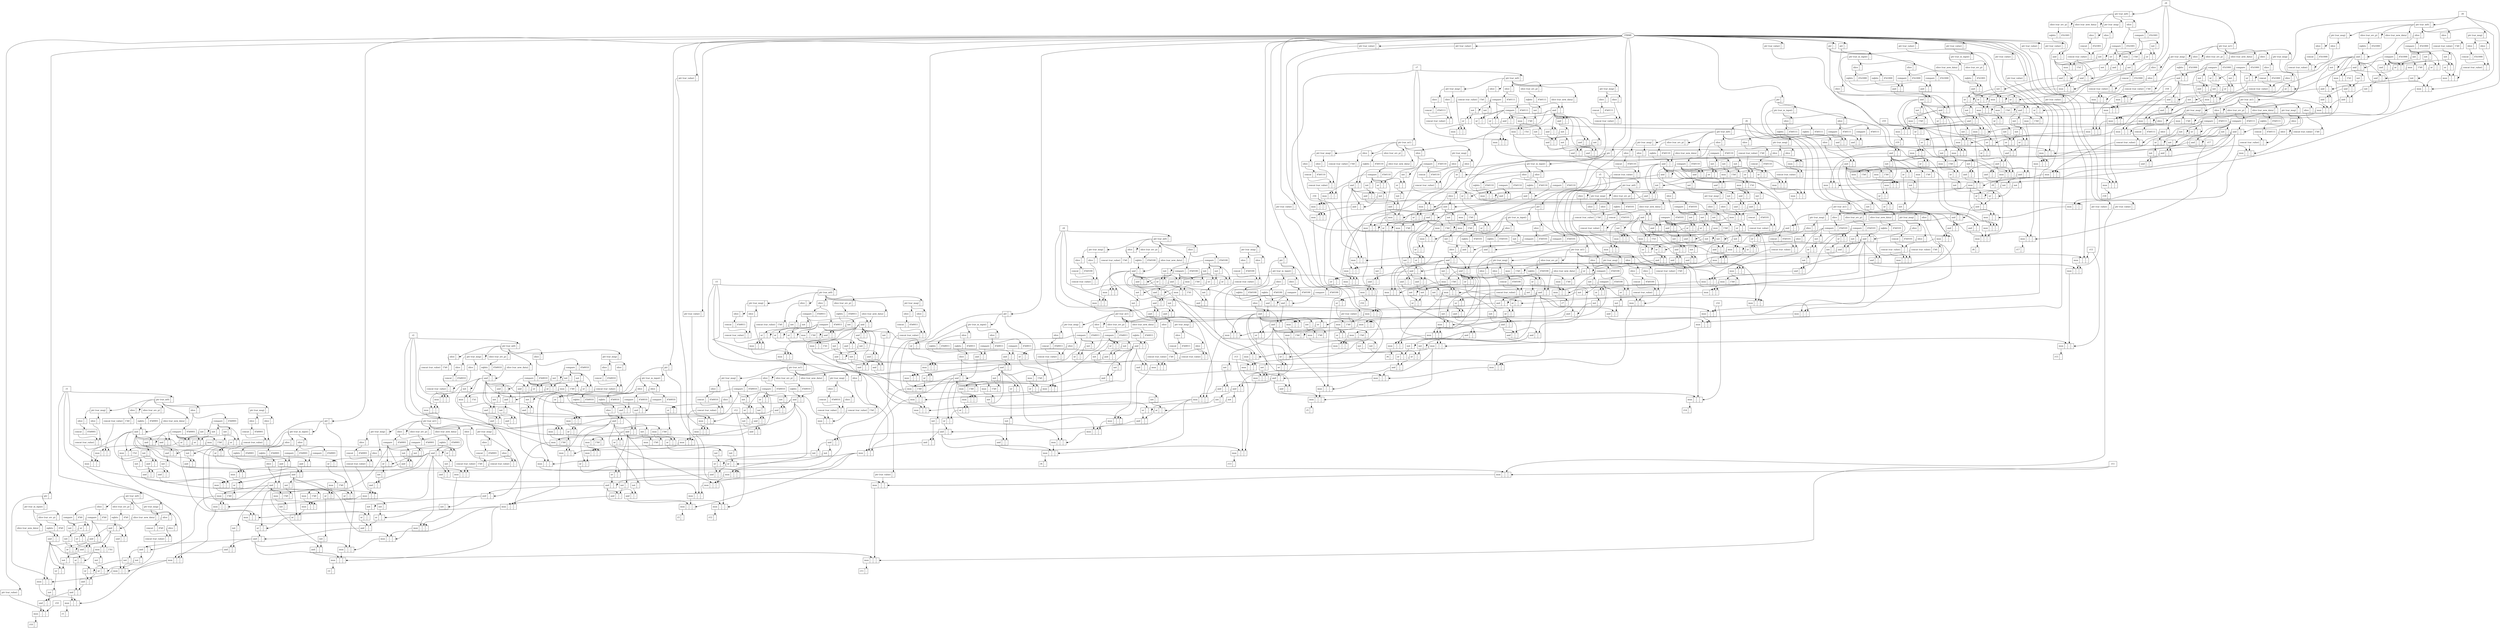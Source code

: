 digraph NoC {
FIXME:out -> N1716:f0
N1716 [label="<hd> ptr|<f0> .", shape="record"]
N1716:hd -> N1720:f0
N1720 [label="<hd> ptr (var_m_input)|<f0> .", shape="record"]
N1720:hd -> N1727:f0
N1727 [label="<hd> slice (var_new_data)|<f0> .", shape="record"]
N1727:hd -> N1729:f0
N1720:hd -> N1723:f0
N1723 [label="<hd> slice (var_src_p)|<f0> .", shape="record"]
N1723:hd -> N1724:f0
N1724 [label="<hd> eqbits|<f0> .|<f1> 4'b0", shape="record"]
N1724:hd -> N1729:f1
N1729 [label="<hd> and|<f0> .|<f1> .", shape="record"]
N1729:hd -> N1801:f0
N1 [label="<hd> r1", shape="record"]
N1:hd -> N1687:f0
N1687 [label="<hd> ptr (var_m0)|<f0> .", shape="record"]
N1687:hd -> N1708:f0
N1708 [label="<hd> slice (var_src_p)|<f0> .", shape="record"]
N1708:hd -> N1709:f0
N1709 [label="<hd> eqbits|<f0> .|<f1> 4'b0", shape="record"]
N1709:hd -> N1711:f0
N1687:hd -> N1704:f0
N1704 [label="<hd> slice (var_new_data)|<f0> .", shape="record"]
N1704:hd -> N1711:f1
N1711 [label="<hd> and|<f0> .|<f1> .", shape="record"]
N1711:hd -> N1780:f0
N1687:hd -> N1698:f0
N1698 [label="<hd> slice|<f0> .", shape="record"]
N1698:hd -> N1701:f0
N1701 [label="<hd> compare|<f0> .|<f1> 4'b0", shape="record"]
N1701:hd -> N1778:f0
N1698:hd -> N1774:f0
N1774 [label="<hd> compare|<f0> .|<f1> 4'b0", shape="record"]
N1774:hd -> N1776:f0
N1776 [label="<hd> not|<f0> .", shape="record"]
N1776:hd -> N1778:f1
N1778 [label="<hd> or|<f0> .|<f1> .", shape="record"]
N1778:hd -> N1780:f1
N1780 [label="<hd> mux|<f0> .|<f1> .|<f2> 1'b1", shape="record"]
N1780:hd -> N1801:f1
N1801 [label="<hd> or|<f0> .|<f1> .", shape="record"]
N1801:hd -> N1804:f0
N1729:hd -> N1765:f0
FIXME:out -> N99:f0
N99 [label="<hd> ptr|<f0> .", shape="record"]
N99:hd -> N103:f0
N103 [label="<hd> ptr (var_m_input)|<f0> .", shape="record"]
N103:hd -> N115:f0
N115 [label="<hd> slice|<f0> .", shape="record"]
N115:hd -> N130:f0
N103:hd -> N110:f0
N110 [label="<hd> slice|<f0> .", shape="record"]
N110:hd -> N126:f0
N126 [label="<hd> eqbits|<f0> .|<f1> 4'b0001", shape="record"]
N126:hd -> N127:f0
N103:hd -> N105:f0
N105 [label="<hd> slice|<f0> .", shape="record"]
N105:hd -> N123:f0
N123 [label="<hd> compare|<f0> .|<f1> 4'b0001", shape="record"]
N123:hd -> N127:f1
N127 [label="<hd> and|<f0> .|<f1> .", shape="record"]
N127:hd -> N130:f1
N130 [label="<hd> and|<f0> .|<f1> .", shape="record"]
N130:hd -> N1679:f0
N115:hd -> N118:f0
N110:hd -> N112:f0
N112 [label="<hd> eqbits|<f0> .|<f1> 4'b0001", shape="record"]
N112:hd -> N113:f0
N105:hd -> N107:f0
N107 [label="<hd> compare|<f0> .|<f1> 4'b0001", shape="record"]
N107:hd -> N113:f1
N113 [label="<hd> and|<f0> .|<f1> .", shape="record"]
N113:hd -> N118:f1
N118 [label="<hd> and|<f0> .|<f1> .", shape="record"]
N118:hd -> N1659:f0
N59 [label="<hd> r2", shape="record"]
N59:hd -> N62:f0
N62 [label="<hd> ptr (var_m1)|<f0> .", shape="record"]
N62:hd -> N91:f0
N91 [label="<hd> slice (var_src_p)|<f0> .", shape="record"]
N91:hd -> N92:f0
N92 [label="<hd> eqbits|<f0> .|<f1> 4'b0001", shape="record"]
N92:hd -> N94:f0
N62:hd -> N87:f0
N87 [label="<hd> slice (var_new_data)|<f0> .", shape="record"]
N87:hd -> N94:f1
N94 [label="<hd> and|<f0> .|<f1> .", shape="record"]
N94:hd -> N1657:f0
N62:hd -> N74:f0
N74 [label="<hd> slice|<f0> .", shape="record"]
N74:hd -> N82:f0
N82 [label="<hd> compare|<f0> .|<f1> 4'b0001", shape="record"]
N82:hd -> N1655:f0
N74:hd -> N77:f0
N77 [label="<hd> compare|<f0> .|<f1> 4'b0001", shape="record"]
N77:hd -> N1651:f0
N1:hd -> N19:f0
N19 [label="<hd> ptr (var_m0)|<f0> .", shape="record"]
N19:hd -> N53:f0
N53 [label="<hd> slice (var_src_p)|<f0> .", shape="record"]
N53:hd -> N54:f0
N54 [label="<hd> eqbits|<f0> .|<f1> 4'b0001", shape="record"]
N54:hd -> N56:f0
N19:hd -> N49:f0
N49 [label="<hd> slice (var_new_data)|<f0> .", shape="record"]
N49:hd -> N56:f1
N56 [label="<hd> and|<f0> .|<f1> .", shape="record"]
N56:hd -> N1622:f0
N19:hd -> N35:f0
N35 [label="<hd> slice|<f0> .", shape="record"]
N35:hd -> N43:f0
N43 [label="<hd> compare|<f0> .|<f1> 4'b0001", shape="record"]
N43:hd -> N1620:f0
N35:hd -> N38:f0
N38 [label="<hd> compare|<f0> .|<f1> 4'b0001", shape="record"]
N38:hd -> N1618:f0
N1618 [label="<hd> not|<f0> .", shape="record"]
N1618:hd -> N1620:f1
N1620 [label="<hd> or|<f0> .|<f1> .", shape="record"]
N1620:hd -> N1622:f1
N1622 [label="<hd> mux|<f0> .|<f1> .|<f2> 1'b1", shape="record"]
N1622:hd -> N1640:f0
N56:hd -> N1586:f0
N43:hd -> N1586:f1
N1586 [label="<hd> and|<f0> .|<f1> .", shape="record"]
N1586:hd -> N1638:f0
N1638 [label="<hd> not|<f0> .", shape="record"]
N1638:hd -> N1640:f1
N1640 [label="<hd> and|<f0> .|<f1> .", shape="record"]
N1640:hd -> N1649:f0
N56:hd -> N1647:f0
N1647 [label="<hd> not|<f0> .", shape="record"]
N1647:hd -> N1649:f1
N1649 [label="<hd> and|<f0> .|<f1> .", shape="record"]
N1649:hd -> N1651:f1
N1640:hd -> N1642:f0
N56:hd -> N1630:f0
N43:hd -> N1628:f0
N38:hd -> N1624:f0
N1624 [label="<hd> not|<f0> .", shape="record"]
N1624:hd -> N1628:f2
N1628 [label="<hd> mux|<f0> .|<f1> 1'b0|<f2> .", shape="record"]
N1628:hd -> N1630:f1
N1630 [label="<hd> and|<f0> .|<f1> .", shape="record"]
N1630:hd -> N1634:f0
N1634 [label="<hd> not|<f0> .", shape="record"]
N1634:hd -> N1642:f1
N1642 [label="<hd> and|<f0> .|<f1> .", shape="record"]
N1642:hd -> N1651:f2
N1651 [label="<hd> mux|<f0> .|<f1> .|<f2> .", shape="record"]
N1651:hd -> N1655:f2
N1655 [label="<hd> mux|<f0> .|<f1> 1'b0|<f2> .", shape="record"]
N1655:hd -> N1657:f1
N1622:hd -> N1657:f2
N1657 [label="<hd> mux|<f0> .|<f1> .|<f2> .", shape="record"]
N1657:hd -> N1659:f1
N1659 [label="<hd> or|<f0> .|<f1> .", shape="record"]
N1659:hd -> N1679:f1
N1679 [label="<hd> or|<f0> .|<f1> .", shape="record"]
N1679:hd -> N1683:f0
N130:hd -> N1607:f0
N118:hd -> N1603:f0
N1603 [label="<hd> not|<f0> .", shape="record"]
N1603:hd -> N1607:f2
N1607 [label="<hd> mux|<f0> .|<f1> 1'b0|<f2> .", shape="record"]
N1607:hd -> N1609:f0
N1609 [label="<hd> not|<f0> .", shape="record"]
N1609:hd -> N1611:f0
FIXME:out -> N179:f0
N179 [label="<hd> ptr|<f0> .", shape="record"]
N179:hd -> N180:f0
N180 [label="<hd> ptr (var_m_input)|<f0> .", shape="record"]
N180:hd -> N192:f0
N192 [label="<hd> slice|<f0> .", shape="record"]
N192:hd -> N209:f0
N180:hd -> N187:f0
N187 [label="<hd> slice|<f0> .", shape="record"]
N187:hd -> N205:f0
N205 [label="<hd> eqbits|<f0> .|<f1> 4'b0010", shape="record"]
N205:hd -> N206:f0
N180:hd -> N182:f0
N182 [label="<hd> slice|<f0> .", shape="record"]
N182:hd -> N202:f0
N202 [label="<hd> compare|<f0> .|<f1> 4'b0010", shape="record"]
N202:hd -> N206:f1
N206 [label="<hd> and|<f0> .|<f1> .", shape="record"]
N206:hd -> N209:f1
N209 [label="<hd> and|<f0> .|<f1> .", shape="record"]
N209:hd -> N1572:f0
N192:hd -> N195:f0
N187:hd -> N189:f0
N189 [label="<hd> eqbits|<f0> .|<f1> 4'b0010", shape="record"]
N189:hd -> N190:f0
N182:hd -> N184:f0
N184 [label="<hd> compare|<f0> .|<f1> 4'b0010", shape="record"]
N184:hd -> N190:f1
N190 [label="<hd> and|<f0> .|<f1> .", shape="record"]
N190:hd -> N195:f1
N195 [label="<hd> and|<f0> .|<f1> .", shape="record"]
N195:hd -> N1553:f0
N148 [label="<hd> r3", shape="record"]
N148:hd -> N151:f0
N151 [label="<hd> ptr (var_m1)|<f0> .", shape="record"]
N151:hd -> N170:f0
N170 [label="<hd> slice (var_src_p)|<f0> .", shape="record"]
N170:hd -> N171:f0
N171 [label="<hd> eqbits|<f0> .|<f1> 4'b0010", shape="record"]
N171:hd -> N173:f0
N151:hd -> N166:f0
N166 [label="<hd> slice (var_new_data)|<f0> .", shape="record"]
N166:hd -> N173:f1
N173 [label="<hd> and|<f0> .|<f1> .", shape="record"]
N173:hd -> N1551:f0
N151:hd -> N153:f0
N153 [label="<hd> slice|<f0> .", shape="record"]
N153:hd -> N162:f0
N162 [label="<hd> compare|<f0> .|<f1> 4'b0010", shape="record"]
N162:hd -> N1549:f0
N153:hd -> N156:f0
N156 [label="<hd> compare|<f0> .|<f1> 4'b0010", shape="record"]
N156:hd -> N1545:f0
N59:hd -> N132:f0
N132 [label="<hd> ptr (var_m0)|<f0> .", shape="record"]
N132:hd -> N140:f0
N140 [label="<hd> slice (var_src_p)|<f0> .", shape="record"]
N140:hd -> N141:f0
N141 [label="<hd> eqbits|<f0> .|<f1> 4'b0010", shape="record"]
N141:hd -> N143:f0
N132:hd -> N135:f0
N135 [label="<hd> slice (var_new_data)|<f0> .", shape="record"]
N135:hd -> N143:f1
N143 [label="<hd> and|<f0> .|<f1> .", shape="record"]
N143:hd -> N1517:f0
N132:hd -> N1471:f0
N1471 [label="<hd> slice|<f0> .", shape="record"]
N1471:hd -> N1474:f0
N1474 [label="<hd> compare|<f0> .|<f1> 4'b0010", shape="record"]
N1474:hd -> N1515:f0
N1471:hd -> N1511:f0
N1511 [label="<hd> compare|<f0> .|<f1> 4'b0010", shape="record"]
N1511:hd -> N1513:f0
N1513 [label="<hd> not|<f0> .", shape="record"]
N1513:hd -> N1515:f1
N1515 [label="<hd> or|<f0> .|<f1> .", shape="record"]
N1515:hd -> N1517:f1
N1517 [label="<hd> mux|<f0> .|<f1> .|<f2> 1'b1", shape="record"]
N1517:hd -> N1535:f0
N143:hd -> N1477:f0
N1474:hd -> N1477:f1
N1477 [label="<hd> and|<f0> .|<f1> .", shape="record"]
N1477:hd -> N1533:f0
N1533 [label="<hd> not|<f0> .", shape="record"]
N1533:hd -> N1535:f1
N1535 [label="<hd> and|<f0> .|<f1> .", shape="record"]
N1535:hd -> N1543:f0
N143:hd -> N1541:f0
N1541 [label="<hd> not|<f0> .", shape="record"]
N1541:hd -> N1543:f1
N1543 [label="<hd> and|<f0> .|<f1> .", shape="record"]
N1543:hd -> N1545:f1
N1535:hd -> N1537:f0
N143:hd -> N1525:f0
N1474:hd -> N1523:f0
N1511:hd -> N1519:f0
N1519 [label="<hd> not|<f0> .", shape="record"]
N1519:hd -> N1523:f2
N1523 [label="<hd> mux|<f0> .|<f1> 1'b0|<f2> .", shape="record"]
N1523:hd -> N1525:f1
N1525 [label="<hd> and|<f0> .|<f1> .", shape="record"]
N1525:hd -> N1529:f0
N1529 [label="<hd> not|<f0> .", shape="record"]
N1529:hd -> N1537:f1
N1537 [label="<hd> and|<f0> .|<f1> .", shape="record"]
N1537:hd -> N1545:f2
N1545 [label="<hd> mux|<f0> .|<f1> .|<f2> .", shape="record"]
N1545:hd -> N1549:f2
N1549 [label="<hd> mux|<f0> .|<f1> 1'b0|<f2> .", shape="record"]
N1549:hd -> N1551:f1
N1517:hd -> N1551:f2
N1551 [label="<hd> mux|<f0> .|<f1> .|<f2> .", shape="record"]
N1551:hd -> N1553:f1
N1553 [label="<hd> or|<f0> .|<f1> .", shape="record"]
N1553:hd -> N1572:f1
N1572 [label="<hd> or|<f0> .|<f1> .", shape="record"]
N1572:hd -> N1577:f0
N209:hd -> N1498:f0
N195:hd -> N1494:f0
N1494 [label="<hd> not|<f0> .", shape="record"]
N1494:hd -> N1498:f2
N1498 [label="<hd> mux|<f0> .|<f1> 1'b0|<f2> .", shape="record"]
N1498:hd -> N1500:f0
N1500 [label="<hd> not|<f0> .", shape="record"]
N1500:hd -> N1502:f0
FIXME:out -> N260:f0
N260 [label="<hd> ptr|<f0> .", shape="record"]
N260:hd -> N261:f0
N261 [label="<hd> ptr (var_m_input)|<f0> .", shape="record"]
N261:hd -> N273:f0
N273 [label="<hd> slice|<f0> .", shape="record"]
N273:hd -> N290:f0
N261:hd -> N268:f0
N268 [label="<hd> slice|<f0> .", shape="record"]
N268:hd -> N286:f0
N286 [label="<hd> eqbits|<f0> .|<f1> 4'b0011", shape="record"]
N286:hd -> N287:f0
N261:hd -> N263:f0
N263 [label="<hd> slice|<f0> .", shape="record"]
N263:hd -> N283:f0
N283 [label="<hd> compare|<f0> .|<f1> 4'b0011", shape="record"]
N283:hd -> N287:f1
N287 [label="<hd> and|<f0> .|<f1> .", shape="record"]
N287:hd -> N290:f1
N290 [label="<hd> and|<f0> .|<f1> .", shape="record"]
N290:hd -> N1456:f0
N273:hd -> N276:f0
N268:hd -> N270:f0
N270 [label="<hd> eqbits|<f0> .|<f1> 4'b0011", shape="record"]
N270:hd -> N271:f0
N263:hd -> N265:f0
N265 [label="<hd> compare|<f0> .|<f1> 4'b0011", shape="record"]
N265:hd -> N271:f1
N271 [label="<hd> and|<f0> .|<f1> .", shape="record"]
N271:hd -> N276:f1
N276 [label="<hd> and|<f0> .|<f1> .", shape="record"]
N276:hd -> N1438:f0
N229 [label="<hd> r4", shape="record"]
N229:hd -> N232:f0
N232 [label="<hd> ptr (var_m1)|<f0> .", shape="record"]
N232:hd -> N251:f0
N251 [label="<hd> slice (var_src_p)|<f0> .", shape="record"]
N251:hd -> N252:f0
N252 [label="<hd> eqbits|<f0> .|<f1> 4'b0011", shape="record"]
N252:hd -> N254:f0
N232:hd -> N247:f0
N247 [label="<hd> slice (var_new_data)|<f0> .", shape="record"]
N247:hd -> N254:f1
N254 [label="<hd> and|<f0> .|<f1> .", shape="record"]
N254:hd -> N1436:f0
N232:hd -> N234:f0
N234 [label="<hd> slice|<f0> .", shape="record"]
N234:hd -> N243:f0
N243 [label="<hd> compare|<f0> .|<f1> 4'b0011", shape="record"]
N243:hd -> N1434:f0
N234:hd -> N237:f0
N237 [label="<hd> compare|<f0> .|<f1> 4'b0011", shape="record"]
N237:hd -> N1430:f0
N148:hd -> N213:f0
N213 [label="<hd> ptr (var_m0)|<f0> .", shape="record"]
N213:hd -> N221:f0
N221 [label="<hd> slice (var_src_p)|<f0> .", shape="record"]
N221:hd -> N222:f0
N222 [label="<hd> eqbits|<f0> .|<f1> 4'b0011", shape="record"]
N222:hd -> N224:f0
N213:hd -> N216:f0
N216 [label="<hd> slice (var_new_data)|<f0> .", shape="record"]
N216:hd -> N224:f1
N224 [label="<hd> and|<f0> .|<f1> .", shape="record"]
N224:hd -> N1402:f0
N213:hd -> N1356:f0
N1356 [label="<hd> slice|<f0> .", shape="record"]
N1356:hd -> N1359:f0
N1359 [label="<hd> compare|<f0> .|<f1> 4'b0011", shape="record"]
N1359:hd -> N1400:f0
N1356:hd -> N1396:f0
N1396 [label="<hd> compare|<f0> .|<f1> 4'b0011", shape="record"]
N1396:hd -> N1398:f0
N1398 [label="<hd> not|<f0> .", shape="record"]
N1398:hd -> N1400:f1
N1400 [label="<hd> or|<f0> .|<f1> .", shape="record"]
N1400:hd -> N1402:f1
N1402 [label="<hd> mux|<f0> .|<f1> .|<f2> 1'b1", shape="record"]
N1402:hd -> N1420:f0
N224:hd -> N1362:f0
N1359:hd -> N1362:f1
N1362 [label="<hd> and|<f0> .|<f1> .", shape="record"]
N1362:hd -> N1418:f0
N1418 [label="<hd> not|<f0> .", shape="record"]
N1418:hd -> N1420:f1
N1420 [label="<hd> and|<f0> .|<f1> .", shape="record"]
N1420:hd -> N1428:f0
N224:hd -> N1426:f0
N1426 [label="<hd> not|<f0> .", shape="record"]
N1426:hd -> N1428:f1
N1428 [label="<hd> and|<f0> .|<f1> .", shape="record"]
N1428:hd -> N1430:f1
N1420:hd -> N1422:f0
N224:hd -> N1410:f0
N1359:hd -> N1408:f0
N1396:hd -> N1404:f0
N1404 [label="<hd> not|<f0> .", shape="record"]
N1404:hd -> N1408:f2
N1408 [label="<hd> mux|<f0> .|<f1> 1'b0|<f2> .", shape="record"]
N1408:hd -> N1410:f1
N1410 [label="<hd> and|<f0> .|<f1> .", shape="record"]
N1410:hd -> N1414:f0
N1414 [label="<hd> not|<f0> .", shape="record"]
N1414:hd -> N1422:f1
N1422 [label="<hd> and|<f0> .|<f1> .", shape="record"]
N1422:hd -> N1430:f2
N1430 [label="<hd> mux|<f0> .|<f1> .|<f2> .", shape="record"]
N1430:hd -> N1434:f2
N1434 [label="<hd> mux|<f0> .|<f1> 1'b0|<f2> .", shape="record"]
N1434:hd -> N1436:f1
N1402:hd -> N1436:f2
N1436 [label="<hd> mux|<f0> .|<f1> .|<f2> .", shape="record"]
N1436:hd -> N1438:f1
N1438 [label="<hd> or|<f0> .|<f1> .", shape="record"]
N1438:hd -> N1456:f1
N1456 [label="<hd> or|<f0> .|<f1> .", shape="record"]
N1456:hd -> N1462:f0
N290:hd -> N1383:f0
N276:hd -> N1379:f0
N1379 [label="<hd> not|<f0> .", shape="record"]
N1379:hd -> N1383:f2
N1383 [label="<hd> mux|<f0> .|<f1> 1'b0|<f2> .", shape="record"]
N1383:hd -> N1385:f0
N1385 [label="<hd> not|<f0> .", shape="record"]
N1385:hd -> N1387:f0
FIXME:out -> N341:f0
N341 [label="<hd> ptr|<f0> .", shape="record"]
N341:hd -> N342:f0
N342 [label="<hd> ptr (var_m_input)|<f0> .", shape="record"]
N342:hd -> N354:f0
N354 [label="<hd> slice|<f0> .", shape="record"]
N354:hd -> N371:f0
N342:hd -> N349:f0
N349 [label="<hd> slice|<f0> .", shape="record"]
N349:hd -> N367:f0
N367 [label="<hd> eqbits|<f0> .|<f1> 4'b0100", shape="record"]
N367:hd -> N368:f0
N342:hd -> N344:f0
N344 [label="<hd> slice|<f0> .", shape="record"]
N344:hd -> N364:f0
N364 [label="<hd> compare|<f0> .|<f1> 4'b0100", shape="record"]
N364:hd -> N368:f1
N368 [label="<hd> and|<f0> .|<f1> .", shape="record"]
N368:hd -> N371:f1
N371 [label="<hd> and|<f0> .|<f1> .", shape="record"]
N371:hd -> N1340:f0
N354:hd -> N357:f0
N349:hd -> N351:f0
N351 [label="<hd> eqbits|<f0> .|<f1> 4'b0100", shape="record"]
N351:hd -> N352:f0
N344:hd -> N346:f0
N346 [label="<hd> compare|<f0> .|<f1> 4'b0100", shape="record"]
N346:hd -> N352:f1
N352 [label="<hd> and|<f0> .|<f1> .", shape="record"]
N352:hd -> N357:f1
N357 [label="<hd> and|<f0> .|<f1> .", shape="record"]
N357:hd -> N1323:f0
N310 [label="<hd> r5", shape="record"]
N310:hd -> N313:f0
N313 [label="<hd> ptr (var_m1)|<f0> .", shape="record"]
N313:hd -> N332:f0
N332 [label="<hd> slice (var_src_p)|<f0> .", shape="record"]
N332:hd -> N333:f0
N333 [label="<hd> eqbits|<f0> .|<f1> 4'b0100", shape="record"]
N333:hd -> N335:f0
N313:hd -> N328:f0
N328 [label="<hd> slice (var_new_data)|<f0> .", shape="record"]
N328:hd -> N335:f1
N335 [label="<hd> and|<f0> .|<f1> .", shape="record"]
N335:hd -> N1321:f0
N313:hd -> N315:f0
N315 [label="<hd> slice|<f0> .", shape="record"]
N315:hd -> N324:f0
N324 [label="<hd> compare|<f0> .|<f1> 4'b0100", shape="record"]
N324:hd -> N1319:f0
N315:hd -> N318:f0
N318 [label="<hd> compare|<f0> .|<f1> 4'b0100", shape="record"]
N318:hd -> N1315:f0
N229:hd -> N294:f0
N294 [label="<hd> ptr (var_m0)|<f0> .", shape="record"]
N294:hd -> N302:f0
N302 [label="<hd> slice (var_src_p)|<f0> .", shape="record"]
N302:hd -> N303:f0
N303 [label="<hd> eqbits|<f0> .|<f1> 4'b0100", shape="record"]
N303:hd -> N305:f0
N294:hd -> N297:f0
N297 [label="<hd> slice (var_new_data)|<f0> .", shape="record"]
N297:hd -> N305:f1
N305 [label="<hd> and|<f0> .|<f1> .", shape="record"]
N305:hd -> N1287:f0
N294:hd -> N1241:f0
N1241 [label="<hd> slice|<f0> .", shape="record"]
N1241:hd -> N1244:f0
N1244 [label="<hd> compare|<f0> .|<f1> 4'b0100", shape="record"]
N1244:hd -> N1285:f0
N1241:hd -> N1281:f0
N1281 [label="<hd> compare|<f0> .|<f1> 4'b0100", shape="record"]
N1281:hd -> N1283:f0
N1283 [label="<hd> not|<f0> .", shape="record"]
N1283:hd -> N1285:f1
N1285 [label="<hd> or|<f0> .|<f1> .", shape="record"]
N1285:hd -> N1287:f1
N1287 [label="<hd> mux|<f0> .|<f1> .|<f2> 1'b1", shape="record"]
N1287:hd -> N1305:f0
N305:hd -> N1247:f0
N1244:hd -> N1247:f1
N1247 [label="<hd> and|<f0> .|<f1> .", shape="record"]
N1247:hd -> N1303:f0
N1303 [label="<hd> not|<f0> .", shape="record"]
N1303:hd -> N1305:f1
N1305 [label="<hd> and|<f0> .|<f1> .", shape="record"]
N1305:hd -> N1313:f0
N305:hd -> N1311:f0
N1311 [label="<hd> not|<f0> .", shape="record"]
N1311:hd -> N1313:f1
N1313 [label="<hd> and|<f0> .|<f1> .", shape="record"]
N1313:hd -> N1315:f1
N1305:hd -> N1307:f0
N305:hd -> N1295:f0
N1244:hd -> N1293:f0
N1281:hd -> N1289:f0
N1289 [label="<hd> not|<f0> .", shape="record"]
N1289:hd -> N1293:f2
N1293 [label="<hd> mux|<f0> .|<f1> 1'b0|<f2> .", shape="record"]
N1293:hd -> N1295:f1
N1295 [label="<hd> and|<f0> .|<f1> .", shape="record"]
N1295:hd -> N1299:f0
N1299 [label="<hd> not|<f0> .", shape="record"]
N1299:hd -> N1307:f1
N1307 [label="<hd> and|<f0> .|<f1> .", shape="record"]
N1307:hd -> N1315:f2
N1315 [label="<hd> mux|<f0> .|<f1> .|<f2> .", shape="record"]
N1315:hd -> N1319:f2
N1319 [label="<hd> mux|<f0> .|<f1> 1'b0|<f2> .", shape="record"]
N1319:hd -> N1321:f1
N1287:hd -> N1321:f2
N1321 [label="<hd> mux|<f0> .|<f1> .|<f2> .", shape="record"]
N1321:hd -> N1323:f1
N1323 [label="<hd> or|<f0> .|<f1> .", shape="record"]
N1323:hd -> N1340:f1
N1340 [label="<hd> or|<f0> .|<f1> .", shape="record"]
N1340:hd -> N1347:f0
N371:hd -> N1268:f0
N357:hd -> N1264:f0
N1264 [label="<hd> not|<f0> .", shape="record"]
N1264:hd -> N1268:f2
N1268 [label="<hd> mux|<f0> .|<f1> 1'b0|<f2> .", shape="record"]
N1268:hd -> N1270:f0
N1270 [label="<hd> not|<f0> .", shape="record"]
N1270:hd -> N1272:f0
FIXME:out -> N422:f0
N422 [label="<hd> ptr|<f0> .", shape="record"]
N422:hd -> N423:f0
N423 [label="<hd> ptr (var_m_input)|<f0> .", shape="record"]
N423:hd -> N435:f0
N435 [label="<hd> slice|<f0> .", shape="record"]
N435:hd -> N452:f0
N423:hd -> N430:f0
N430 [label="<hd> slice|<f0> .", shape="record"]
N430:hd -> N448:f0
N448 [label="<hd> eqbits|<f0> .|<f1> 4'b0101", shape="record"]
N448:hd -> N449:f0
N423:hd -> N425:f0
N425 [label="<hd> slice|<f0> .", shape="record"]
N425:hd -> N445:f0
N445 [label="<hd> compare|<f0> .|<f1> 4'b0101", shape="record"]
N445:hd -> N449:f1
N449 [label="<hd> and|<f0> .|<f1> .", shape="record"]
N449:hd -> N452:f1
N452 [label="<hd> and|<f0> .|<f1> .", shape="record"]
N452:hd -> N1224:f0
N435:hd -> N438:f0
N430:hd -> N432:f0
N432 [label="<hd> eqbits|<f0> .|<f1> 4'b0101", shape="record"]
N432:hd -> N433:f0
N425:hd -> N427:f0
N427 [label="<hd> compare|<f0> .|<f1> 4'b0101", shape="record"]
N427:hd -> N433:f1
N433 [label="<hd> and|<f0> .|<f1> .", shape="record"]
N433:hd -> N438:f1
N438 [label="<hd> and|<f0> .|<f1> .", shape="record"]
N438:hd -> N1208:f0
N391 [label="<hd> r6", shape="record"]
N391:hd -> N394:f0
N394 [label="<hd> ptr (var_m1)|<f0> .", shape="record"]
N394:hd -> N413:f0
N413 [label="<hd> slice (var_src_p)|<f0> .", shape="record"]
N413:hd -> N414:f0
N414 [label="<hd> eqbits|<f0> .|<f1> 4'b0101", shape="record"]
N414:hd -> N416:f0
N394:hd -> N409:f0
N409 [label="<hd> slice (var_new_data)|<f0> .", shape="record"]
N409:hd -> N416:f1
N416 [label="<hd> and|<f0> .|<f1> .", shape="record"]
N416:hd -> N1206:f0
N394:hd -> N396:f0
N396 [label="<hd> slice|<f0> .", shape="record"]
N396:hd -> N405:f0
N405 [label="<hd> compare|<f0> .|<f1> 4'b0101", shape="record"]
N405:hd -> N1204:f0
N396:hd -> N399:f0
N399 [label="<hd> compare|<f0> .|<f1> 4'b0101", shape="record"]
N399:hd -> N1200:f0
N310:hd -> N375:f0
N375 [label="<hd> ptr (var_m0)|<f0> .", shape="record"]
N375:hd -> N383:f0
N383 [label="<hd> slice (var_src_p)|<f0> .", shape="record"]
N383:hd -> N384:f0
N384 [label="<hd> eqbits|<f0> .|<f1> 4'b0101", shape="record"]
N384:hd -> N386:f0
N375:hd -> N378:f0
N378 [label="<hd> slice (var_new_data)|<f0> .", shape="record"]
N378:hd -> N386:f1
N386 [label="<hd> and|<f0> .|<f1> .", shape="record"]
N386:hd -> N1172:f0
N375:hd -> N1126:f0
N1126 [label="<hd> slice|<f0> .", shape="record"]
N1126:hd -> N1129:f0
N1129 [label="<hd> compare|<f0> .|<f1> 4'b0101", shape="record"]
N1129:hd -> N1170:f0
N1126:hd -> N1166:f0
N1166 [label="<hd> compare|<f0> .|<f1> 4'b0101", shape="record"]
N1166:hd -> N1168:f0
N1168 [label="<hd> not|<f0> .", shape="record"]
N1168:hd -> N1170:f1
N1170 [label="<hd> or|<f0> .|<f1> .", shape="record"]
N1170:hd -> N1172:f1
N1172 [label="<hd> mux|<f0> .|<f1> .|<f2> 1'b1", shape="record"]
N1172:hd -> N1190:f0
N386:hd -> N1132:f0
N1129:hd -> N1132:f1
N1132 [label="<hd> and|<f0> .|<f1> .", shape="record"]
N1132:hd -> N1188:f0
N1188 [label="<hd> not|<f0> .", shape="record"]
N1188:hd -> N1190:f1
N1190 [label="<hd> and|<f0> .|<f1> .", shape="record"]
N1190:hd -> N1198:f0
N386:hd -> N1196:f0
N1196 [label="<hd> not|<f0> .", shape="record"]
N1196:hd -> N1198:f1
N1198 [label="<hd> and|<f0> .|<f1> .", shape="record"]
N1198:hd -> N1200:f1
N1190:hd -> N1192:f0
N386:hd -> N1180:f0
N1129:hd -> N1178:f0
N1166:hd -> N1174:f0
N1174 [label="<hd> not|<f0> .", shape="record"]
N1174:hd -> N1178:f2
N1178 [label="<hd> mux|<f0> .|<f1> 1'b0|<f2> .", shape="record"]
N1178:hd -> N1180:f1
N1180 [label="<hd> and|<f0> .|<f1> .", shape="record"]
N1180:hd -> N1184:f0
N1184 [label="<hd> not|<f0> .", shape="record"]
N1184:hd -> N1192:f1
N1192 [label="<hd> and|<f0> .|<f1> .", shape="record"]
N1192:hd -> N1200:f2
N1200 [label="<hd> mux|<f0> .|<f1> .|<f2> .", shape="record"]
N1200:hd -> N1204:f2
N1204 [label="<hd> mux|<f0> .|<f1> 1'b0|<f2> .", shape="record"]
N1204:hd -> N1206:f1
N1172:hd -> N1206:f2
N1206 [label="<hd> mux|<f0> .|<f1> .|<f2> .", shape="record"]
N1206:hd -> N1208:f1
N1208 [label="<hd> or|<f0> .|<f1> .", shape="record"]
N1208:hd -> N1224:f1
N1224 [label="<hd> or|<f0> .|<f1> .", shape="record"]
N1224:hd -> N1232:f0
N452:hd -> N1153:f0
N438:hd -> N1149:f0
N1149 [label="<hd> not|<f0> .", shape="record"]
N1149:hd -> N1153:f2
N1153 [label="<hd> mux|<f0> .|<f1> 1'b0|<f2> .", shape="record"]
N1153:hd -> N1155:f0
N1155 [label="<hd> not|<f0> .", shape="record"]
N1155:hd -> N1157:f0
FIXME:out -> N503:f0
N503 [label="<hd> ptr|<f0> .", shape="record"]
N503:hd -> N504:f0
N504 [label="<hd> ptr (var_m_input)|<f0> .", shape="record"]
N504:hd -> N516:f0
N516 [label="<hd> slice|<f0> .", shape="record"]
N516:hd -> N533:f0
N504:hd -> N511:f0
N511 [label="<hd> slice|<f0> .", shape="record"]
N511:hd -> N529:f0
N529 [label="<hd> eqbits|<f0> .|<f1> 4'b0110", shape="record"]
N529:hd -> N530:f0
N504:hd -> N506:f0
N506 [label="<hd> slice|<f0> .", shape="record"]
N506:hd -> N526:f0
N526 [label="<hd> compare|<f0> .|<f1> 4'b0110", shape="record"]
N526:hd -> N530:f1
N530 [label="<hd> and|<f0> .|<f1> .", shape="record"]
N530:hd -> N533:f1
N533 [label="<hd> and|<f0> .|<f1> .", shape="record"]
N533:hd -> N1108:f0
N516:hd -> N519:f0
N511:hd -> N513:f0
N513 [label="<hd> eqbits|<f0> .|<f1> 4'b0110", shape="record"]
N513:hd -> N514:f0
N506:hd -> N508:f0
N508 [label="<hd> compare|<f0> .|<f1> 4'b0110", shape="record"]
N508:hd -> N514:f1
N514 [label="<hd> and|<f0> .|<f1> .", shape="record"]
N514:hd -> N519:f1
N519 [label="<hd> and|<f0> .|<f1> .", shape="record"]
N519:hd -> N1093:f0
N472 [label="<hd> r7", shape="record"]
N472:hd -> N475:f0
N475 [label="<hd> ptr (var_m1)|<f0> .", shape="record"]
N475:hd -> N494:f0
N494 [label="<hd> slice (var_src_p)|<f0> .", shape="record"]
N494:hd -> N495:f0
N495 [label="<hd> eqbits|<f0> .|<f1> 4'b0110", shape="record"]
N495:hd -> N497:f0
N475:hd -> N490:f0
N490 [label="<hd> slice (var_new_data)|<f0> .", shape="record"]
N490:hd -> N497:f1
N497 [label="<hd> and|<f0> .|<f1> .", shape="record"]
N497:hd -> N1091:f0
N475:hd -> N477:f0
N477 [label="<hd> slice|<f0> .", shape="record"]
N477:hd -> N486:f0
N486 [label="<hd> compare|<f0> .|<f1> 4'b0110", shape="record"]
N486:hd -> N1089:f0
N477:hd -> N480:f0
N480 [label="<hd> compare|<f0> .|<f1> 4'b0110", shape="record"]
N480:hd -> N1085:f0
N391:hd -> N456:f0
N456 [label="<hd> ptr (var_m0)|<f0> .", shape="record"]
N456:hd -> N464:f0
N464 [label="<hd> slice (var_src_p)|<f0> .", shape="record"]
N464:hd -> N465:f0
N465 [label="<hd> eqbits|<f0> .|<f1> 4'b0110", shape="record"]
N465:hd -> N467:f0
N456:hd -> N459:f0
N459 [label="<hd> slice (var_new_data)|<f0> .", shape="record"]
N459:hd -> N467:f1
N467 [label="<hd> and|<f0> .|<f1> .", shape="record"]
N467:hd -> N1057:f0
N456:hd -> N1011:f0
N1011 [label="<hd> slice|<f0> .", shape="record"]
N1011:hd -> N1014:f0
N1014 [label="<hd> compare|<f0> .|<f1> 4'b0110", shape="record"]
N1014:hd -> N1055:f0
N1011:hd -> N1051:f0
N1051 [label="<hd> compare|<f0> .|<f1> 4'b0110", shape="record"]
N1051:hd -> N1053:f0
N1053 [label="<hd> not|<f0> .", shape="record"]
N1053:hd -> N1055:f1
N1055 [label="<hd> or|<f0> .|<f1> .", shape="record"]
N1055:hd -> N1057:f1
N1057 [label="<hd> mux|<f0> .|<f1> .|<f2> 1'b1", shape="record"]
N1057:hd -> N1075:f0
N467:hd -> N1017:f0
N1014:hd -> N1017:f1
N1017 [label="<hd> and|<f0> .|<f1> .", shape="record"]
N1017:hd -> N1073:f0
N1073 [label="<hd> not|<f0> .", shape="record"]
N1073:hd -> N1075:f1
N1075 [label="<hd> and|<f0> .|<f1> .", shape="record"]
N1075:hd -> N1083:f0
N467:hd -> N1081:f0
N1081 [label="<hd> not|<f0> .", shape="record"]
N1081:hd -> N1083:f1
N1083 [label="<hd> and|<f0> .|<f1> .", shape="record"]
N1083:hd -> N1085:f1
N1075:hd -> N1077:f0
N467:hd -> N1065:f0
N1014:hd -> N1063:f0
N1051:hd -> N1059:f0
N1059 [label="<hd> not|<f0> .", shape="record"]
N1059:hd -> N1063:f2
N1063 [label="<hd> mux|<f0> .|<f1> 1'b0|<f2> .", shape="record"]
N1063:hd -> N1065:f1
N1065 [label="<hd> and|<f0> .|<f1> .", shape="record"]
N1065:hd -> N1069:f0
N1069 [label="<hd> not|<f0> .", shape="record"]
N1069:hd -> N1077:f1
N1077 [label="<hd> and|<f0> .|<f1> .", shape="record"]
N1077:hd -> N1085:f2
N1085 [label="<hd> mux|<f0> .|<f1> .|<f2> .", shape="record"]
N1085:hd -> N1089:f2
N1089 [label="<hd> mux|<f0> .|<f1> 1'b0|<f2> .", shape="record"]
N1089:hd -> N1091:f1
N1057:hd -> N1091:f2
N1091 [label="<hd> mux|<f0> .|<f1> .|<f2> .", shape="record"]
N1091:hd -> N1093:f1
N1093 [label="<hd> or|<f0> .|<f1> .", shape="record"]
N1093:hd -> N1108:f1
N1108 [label="<hd> or|<f0> .|<f1> .", shape="record"]
N1108:hd -> N1117:f0
N533:hd -> N1038:f0
N519:hd -> N1034:f0
N1034 [label="<hd> not|<f0> .", shape="record"]
N1034:hd -> N1038:f2
N1038 [label="<hd> mux|<f0> .|<f1> 1'b0|<f2> .", shape="record"]
N1038:hd -> N1040:f0
N1040 [label="<hd> not|<f0> .", shape="record"]
N1040:hd -> N1042:f0
FIXME:out -> N584:f0
N584 [label="<hd> ptr|<f0> .", shape="record"]
N584:hd -> N585:f0
N585 [label="<hd> ptr (var_m_input)|<f0> .", shape="record"]
N585:hd -> N597:f0
N597 [label="<hd> slice|<f0> .", shape="record"]
N597:hd -> N614:f0
N585:hd -> N592:f0
N592 [label="<hd> slice|<f0> .", shape="record"]
N592:hd -> N610:f0
N610 [label="<hd> eqbits|<f0> .|<f1> 4'b0111", shape="record"]
N610:hd -> N611:f0
N585:hd -> N587:f0
N587 [label="<hd> slice|<f0> .", shape="record"]
N587:hd -> N607:f0
N607 [label="<hd> compare|<f0> .|<f1> 4'b0111", shape="record"]
N607:hd -> N611:f1
N611 [label="<hd> and|<f0> .|<f1> .", shape="record"]
N611:hd -> N614:f1
N614 [label="<hd> and|<f0> .|<f1> .", shape="record"]
N614:hd -> N992:f0
N597:hd -> N600:f0
N592:hd -> N594:f0
N594 [label="<hd> eqbits|<f0> .|<f1> 4'b0111", shape="record"]
N594:hd -> N595:f0
N587:hd -> N589:f0
N589 [label="<hd> compare|<f0> .|<f1> 4'b0111", shape="record"]
N589:hd -> N595:f1
N595 [label="<hd> and|<f0> .|<f1> .", shape="record"]
N595:hd -> N600:f1
N600 [label="<hd> and|<f0> .|<f1> .", shape="record"]
N600:hd -> N978:f0
N553 [label="<hd> r8", shape="record"]
N553:hd -> N556:f0
N556 [label="<hd> ptr (var_m1)|<f0> .", shape="record"]
N556:hd -> N575:f0
N575 [label="<hd> slice (var_src_p)|<f0> .", shape="record"]
N575:hd -> N576:f0
N576 [label="<hd> eqbits|<f0> .|<f1> 4'b0111", shape="record"]
N576:hd -> N578:f0
N556:hd -> N571:f0
N571 [label="<hd> slice (var_new_data)|<f0> .", shape="record"]
N571:hd -> N578:f1
N578 [label="<hd> and|<f0> .|<f1> .", shape="record"]
N578:hd -> N976:f0
N556:hd -> N558:f0
N558 [label="<hd> slice|<f0> .", shape="record"]
N558:hd -> N567:f0
N567 [label="<hd> compare|<f0> .|<f1> 4'b0111", shape="record"]
N567:hd -> N974:f0
N558:hd -> N561:f0
N561 [label="<hd> compare|<f0> .|<f1> 4'b0111", shape="record"]
N561:hd -> N970:f0
N472:hd -> N537:f0
N537 [label="<hd> ptr (var_m0)|<f0> .", shape="record"]
N537:hd -> N545:f0
N545 [label="<hd> slice (var_src_p)|<f0> .", shape="record"]
N545:hd -> N546:f0
N546 [label="<hd> eqbits|<f0> .|<f1> 4'b0111", shape="record"]
N546:hd -> N548:f0
N537:hd -> N540:f0
N540 [label="<hd> slice (var_new_data)|<f0> .", shape="record"]
N540:hd -> N548:f1
N548 [label="<hd> and|<f0> .|<f1> .", shape="record"]
N548:hd -> N942:f0
N537:hd -> N896:f0
N896 [label="<hd> slice|<f0> .", shape="record"]
N896:hd -> N899:f0
N899 [label="<hd> compare|<f0> .|<f1> 4'b0111", shape="record"]
N899:hd -> N940:f0
N896:hd -> N936:f0
N936 [label="<hd> compare|<f0> .|<f1> 4'b0111", shape="record"]
N936:hd -> N938:f0
N938 [label="<hd> not|<f0> .", shape="record"]
N938:hd -> N940:f1
N940 [label="<hd> or|<f0> .|<f1> .", shape="record"]
N940:hd -> N942:f1
N942 [label="<hd> mux|<f0> .|<f1> .|<f2> 1'b1", shape="record"]
N942:hd -> N960:f0
N548:hd -> N902:f0
N899:hd -> N902:f1
N902 [label="<hd> and|<f0> .|<f1> .", shape="record"]
N902:hd -> N958:f0
N958 [label="<hd> not|<f0> .", shape="record"]
N958:hd -> N960:f1
N960 [label="<hd> and|<f0> .|<f1> .", shape="record"]
N960:hd -> N968:f0
N548:hd -> N966:f0
N966 [label="<hd> not|<f0> .", shape="record"]
N966:hd -> N968:f1
N968 [label="<hd> and|<f0> .|<f1> .", shape="record"]
N968:hd -> N970:f1
N960:hd -> N962:f0
N548:hd -> N950:f0
N899:hd -> N948:f0
N936:hd -> N944:f0
N944 [label="<hd> not|<f0> .", shape="record"]
N944:hd -> N948:f2
N948 [label="<hd> mux|<f0> .|<f1> 1'b0|<f2> .", shape="record"]
N948:hd -> N950:f1
N950 [label="<hd> and|<f0> .|<f1> .", shape="record"]
N950:hd -> N954:f0
N954 [label="<hd> not|<f0> .", shape="record"]
N954:hd -> N962:f1
N962 [label="<hd> and|<f0> .|<f1> .", shape="record"]
N962:hd -> N970:f2
N970 [label="<hd> mux|<f0> .|<f1> .|<f2> .", shape="record"]
N970:hd -> N974:f2
N974 [label="<hd> mux|<f0> .|<f1> 1'b0|<f2> .", shape="record"]
N974:hd -> N976:f1
N942:hd -> N976:f2
N976 [label="<hd> mux|<f0> .|<f1> .|<f2> .", shape="record"]
N976:hd -> N978:f1
N978 [label="<hd> or|<f0> .|<f1> .", shape="record"]
N978:hd -> N992:f1
N992 [label="<hd> or|<f0> .|<f1> .", shape="record"]
N992:hd -> N1002:f0
N614:hd -> N923:f0
N600:hd -> N919:f0
N919 [label="<hd> not|<f0> .", shape="record"]
N919:hd -> N923:f2
N923 [label="<hd> mux|<f0> .|<f1> 1'b0|<f2> .", shape="record"]
N923:hd -> N925:f0
N925 [label="<hd> not|<f0> .", shape="record"]
N925:hd -> N927:f0
FIXME:out -> N665:f0
N665 [label="<hd> ptr|<f0> .", shape="record"]
N665:hd -> N666:f0
N666 [label="<hd> ptr (var_m_input)|<f0> .", shape="record"]
N666:hd -> N678:f0
N678 [label="<hd> slice|<f0> .", shape="record"]
N678:hd -> N695:f0
N666:hd -> N673:f0
N673 [label="<hd> slice|<f0> .", shape="record"]
N673:hd -> N691:f0
N691 [label="<hd> eqbits|<f0> .|<f1> 4'b1000", shape="record"]
N691:hd -> N692:f0
N666:hd -> N668:f0
N668 [label="<hd> slice|<f0> .", shape="record"]
N668:hd -> N688:f0
N688 [label="<hd> compare|<f0> .|<f1> 4'b1000", shape="record"]
N688:hd -> N692:f1
N692 [label="<hd> and|<f0> .|<f1> .", shape="record"]
N692:hd -> N695:f1
N695 [label="<hd> and|<f0> .|<f1> .", shape="record"]
N695:hd -> N876:f0
N678:hd -> N681:f0
N673:hd -> N675:f0
N675 [label="<hd> eqbits|<f0> .|<f1> 4'b1000", shape="record"]
N675:hd -> N676:f0
N668:hd -> N670:f0
N670 [label="<hd> compare|<f0> .|<f1> 4'b1000", shape="record"]
N670:hd -> N676:f1
N676 [label="<hd> and|<f0> .|<f1> .", shape="record"]
N676:hd -> N681:f1
N681 [label="<hd> and|<f0> .|<f1> .", shape="record"]
N681:hd -> N863:f0
N634 [label="<hd> r9", shape="record"]
N634:hd -> N637:f0
N637 [label="<hd> ptr (var_m1)|<f0> .", shape="record"]
N637:hd -> N656:f0
N656 [label="<hd> slice (var_src_p)|<f0> .", shape="record"]
N656:hd -> N657:f0
N657 [label="<hd> eqbits|<f0> .|<f1> 4'b1000", shape="record"]
N657:hd -> N659:f0
N637:hd -> N652:f0
N652 [label="<hd> slice (var_new_data)|<f0> .", shape="record"]
N652:hd -> N659:f1
N659 [label="<hd> and|<f0> .|<f1> .", shape="record"]
N659:hd -> N861:f0
N637:hd -> N639:f0
N639 [label="<hd> slice|<f0> .", shape="record"]
N639:hd -> N648:f0
N648 [label="<hd> compare|<f0> .|<f1> 4'b1000", shape="record"]
N648:hd -> N859:f0
N639:hd -> N642:f0
N642 [label="<hd> compare|<f0> .|<f1> 4'b1000", shape="record"]
N642:hd -> N855:f0
N553:hd -> N618:f0
N618 [label="<hd> ptr (var_m0)|<f0> .", shape="record"]
N618:hd -> N626:f0
N626 [label="<hd> slice (var_src_p)|<f0> .", shape="record"]
N626:hd -> N627:f0
N627 [label="<hd> eqbits|<f0> .|<f1> 4'b1000", shape="record"]
N627:hd -> N629:f0
N618:hd -> N621:f0
N621 [label="<hd> slice (var_new_data)|<f0> .", shape="record"]
N621:hd -> N629:f1
N629 [label="<hd> and|<f0> .|<f1> .", shape="record"]
N629:hd -> N827:f0
N618:hd -> N781:f0
N781 [label="<hd> slice|<f0> .", shape="record"]
N781:hd -> N784:f0
N784 [label="<hd> compare|<f0> .|<f1> 4'b1000", shape="record"]
N784:hd -> N825:f0
N781:hd -> N821:f0
N821 [label="<hd> compare|<f0> .|<f1> 4'b1000", shape="record"]
N821:hd -> N823:f0
N823 [label="<hd> not|<f0> .", shape="record"]
N823:hd -> N825:f1
N825 [label="<hd> or|<f0> .|<f1> .", shape="record"]
N825:hd -> N827:f1
N827 [label="<hd> mux|<f0> .|<f1> .|<f2> 1'b1", shape="record"]
N827:hd -> N845:f0
N629:hd -> N787:f0
N784:hd -> N787:f1
N787 [label="<hd> and|<f0> .|<f1> .", shape="record"]
N787:hd -> N843:f0
N843 [label="<hd> not|<f0> .", shape="record"]
N843:hd -> N845:f1
N845 [label="<hd> and|<f0> .|<f1> .", shape="record"]
N845:hd -> N853:f0
N629:hd -> N851:f0
N851 [label="<hd> not|<f0> .", shape="record"]
N851:hd -> N853:f1
N853 [label="<hd> and|<f0> .|<f1> .", shape="record"]
N853:hd -> N855:f1
N845:hd -> N847:f0
N629:hd -> N835:f0
N784:hd -> N833:f0
N821:hd -> N829:f0
N829 [label="<hd> not|<f0> .", shape="record"]
N829:hd -> N833:f2
N833 [label="<hd> mux|<f0> .|<f1> 1'b0|<f2> .", shape="record"]
N833:hd -> N835:f1
N835 [label="<hd> and|<f0> .|<f1> .", shape="record"]
N835:hd -> N839:f0
N839 [label="<hd> not|<f0> .", shape="record"]
N839:hd -> N847:f1
N847 [label="<hd> and|<f0> .|<f1> .", shape="record"]
N847:hd -> N855:f2
N855 [label="<hd> mux|<f0> .|<f1> .|<f2> .", shape="record"]
N855:hd -> N859:f2
N859 [label="<hd> mux|<f0> .|<f1> 1'b0|<f2> .", shape="record"]
N859:hd -> N861:f1
N827:hd -> N861:f2
N861 [label="<hd> mux|<f0> .|<f1> .|<f2> .", shape="record"]
N861:hd -> N863:f1
N863 [label="<hd> or|<f0> .|<f1> .", shape="record"]
N863:hd -> N876:f1
N876 [label="<hd> or|<f0> .|<f1> .", shape="record"]
N876:hd -> N887:f0
N695:hd -> N808:f0
N681:hd -> N804:f0
N804 [label="<hd> not|<f0> .", shape="record"]
N804:hd -> N808:f2
N808 [label="<hd> mux|<f0> .|<f1> 1'b0|<f2> .", shape="record"]
N808:hd -> N810:f0
N810 [label="<hd> not|<f0> .", shape="record"]
N810:hd -> N812:f0
FIXME:out -> N730:f0
N730 [label="<hd> ptr|<f0> .", shape="record"]
N730:hd -> N731:f0
N731 [label="<hd> ptr (var_m_input)|<f0> .", shape="record"]
N731:hd -> N738:f0
N738 [label="<hd> slice (var_new_data)|<f0> .", shape="record"]
N738:hd -> N740:f0
N731:hd -> N734:f0
N734 [label="<hd> slice (var_src_p)|<f0> .", shape="record"]
N734:hd -> N735:f0
N735 [label="<hd> eqbits|<f0> .|<f1> 4'b1001", shape="record"]
N735:hd -> N740:f1
N740 [label="<hd> and|<f0> .|<f1> .", shape="record"]
N740:hd -> N772:f0
N634:hd -> N701:f0
N701 [label="<hd> ptr (var_m0)|<f0> .", shape="record"]
N701:hd -> N722:f0
N722 [label="<hd> slice (var_src_p)|<f0> .", shape="record"]
N722:hd -> N723:f0
N723 [label="<hd> eqbits|<f0> .|<f1> 4'b1001", shape="record"]
N723:hd -> N725:f0
N701:hd -> N718:f0
N718 [label="<hd> slice (var_new_data)|<f0> .", shape="record"]
N718:hd -> N725:f1
N725 [label="<hd> and|<f0> .|<f1> .", shape="record"]
N725:hd -> N749:f0
N701:hd -> N703:f0
N703 [label="<hd> slice|<f0> .", shape="record"]
N703:hd -> N713:f0
N713 [label="<hd> compare|<f0> .|<f1> 4'b1001", shape="record"]
N713:hd -> N747:f0
N747 [label="<hd> not|<f0> .", shape="record"]
N747:hd -> N749:f1
N749 [label="<hd> mux|<f0> .|<f1> .|<f2> 1'b1", shape="record"]
N749:hd -> N772:f1
N772 [label="<hd> or|<f0> .|<f1> .", shape="record"]
N772:hd -> N774:f0
N740:hd -> N743:f0
N725:hd -> N727:f0
N713:hd -> N715:f0
N703:hd -> N706:f0
N706 [label="<hd> compare|<f0> .|<f1> 4'b1001", shape="record"]
N706:hd -> N715:f2
N715 [label="<hd> mux|<f0> .|<f1> 1'b0|<f2> .", shape="record"]
N715:hd -> N727:f1
N727 [label="<hd> and|<f0> .|<f1> .", shape="record"]
N727:hd -> N743:f1
N743 [label="<hd> or|<f0> .|<f1> .", shape="record"]
N743:hd -> N774:f1
N774 [label="<hd> and|<f0> .|<f1> .", shape="record"]
N774:hd -> N802:f0
N802 [label="<hd> not|<f0> .", shape="record"]
N802:hd -> N812:f1
N812 [label="<hd> or|<f0> .|<f1> .", shape="record"]
N812:hd -> N815:f0
N695:hd -> N795:f0
N681:hd -> N793:f0
N659:hd -> N789:f0
N787:hd -> N789:f1
N789 [label="<hd> or|<f0> .|<f1> .", shape="record"]
N789:hd -> N793:f2
N793 [label="<hd> mux|<f0> .|<f1> 1'b0|<f2> .", shape="record"]
N793:hd -> N795:f1
N795 [label="<hd> or|<f0> .|<f1> .", shape="record"]
N795:hd -> N797:f0
N797 [label="<hd> not|<f0> .", shape="record"]
N797:hd -> N799:f0
N774:hd -> N778:f0
N778 [label="<hd> not|<f0> .", shape="record"]
N778:hd -> N799:f1
N799 [label="<hd> or|<f0> .|<f1> .", shape="record"]
N799:hd -> N815:f1
N815 [label="<hd> and|<f0> .|<f1> .", shape="record"]
N815:hd -> N887:f1
N887 [label="<hd> and|<f0> .|<f1> .", shape="record"]
N887:hd -> N889:f0
N695:hd -> N698:f0
N681:hd -> N683:f0
N659:hd -> N660:f0
N648:hd -> N649:f0
N649 [label="<hd> not|<f0> .", shape="record"]
N649:hd -> N660:f1
N660 [label="<hd> and|<f0> .|<f1> .", shape="record"]
N660:hd -> N662:f0
N642:hd -> N644:f0
N629:hd -> N644:f1
N644 [label="<hd> or|<f0> .|<f1> .", shape="record"]
N644:hd -> N662:f1
N629:hd -> N662:f2
N662 [label="<hd> mux|<f0> .|<f1> .|<f2> .", shape="record"]
N662:hd -> N683:f1
N683 [label="<hd> or|<f0> .|<f1> .", shape="record"]
N683:hd -> N698:f2
N698 [label="<hd> mux|<f0> .|<f1> 1'b0|<f2> .", shape="record"]
N698:hd -> N889:f1
N889 [label="<hd> and|<f0> .|<f1> .", shape="record"]
N889:hd -> N917:f0
N917 [label="<hd> not|<f0> .", shape="record"]
N917:hd -> N927:f1
N927 [label="<hd> or|<f0> .|<f1> .", shape="record"]
N927:hd -> N930:f0
N614:hd -> N910:f0
N600:hd -> N908:f0
N578:hd -> N904:f0
N902:hd -> N904:f1
N904 [label="<hd> or|<f0> .|<f1> .", shape="record"]
N904:hd -> N908:f2
N908 [label="<hd> mux|<f0> .|<f1> 1'b0|<f2> .", shape="record"]
N908:hd -> N910:f1
N910 [label="<hd> or|<f0> .|<f1> .", shape="record"]
N910:hd -> N912:f0
N912 [label="<hd> not|<f0> .", shape="record"]
N912:hd -> N914:f0
N889:hd -> N893:f0
N893 [label="<hd> not|<f0> .", shape="record"]
N893:hd -> N914:f1
N914 [label="<hd> or|<f0> .|<f1> .", shape="record"]
N914:hd -> N930:f1
N930 [label="<hd> and|<f0> .|<f1> .", shape="record"]
N930:hd -> N1002:f1
N1002 [label="<hd> and|<f0> .|<f1> .", shape="record"]
N1002:hd -> N1004:f0
N614:hd -> N617:f0
N600:hd -> N602:f0
N578:hd -> N579:f0
N567:hd -> N568:f0
N568 [label="<hd> not|<f0> .", shape="record"]
N568:hd -> N579:f1
N579 [label="<hd> and|<f0> .|<f1> .", shape="record"]
N579:hd -> N581:f0
N561:hd -> N563:f0
N548:hd -> N563:f1
N563 [label="<hd> or|<f0> .|<f1> .", shape="record"]
N563:hd -> N581:f1
N548:hd -> N581:f2
N581 [label="<hd> mux|<f0> .|<f1> .|<f2> .", shape="record"]
N581:hd -> N602:f1
N602 [label="<hd> or|<f0> .|<f1> .", shape="record"]
N602:hd -> N617:f2
N617 [label="<hd> mux|<f0> .|<f1> 1'b0|<f2> .", shape="record"]
N617:hd -> N1004:f1
N1004 [label="<hd> and|<f0> .|<f1> .", shape="record"]
N1004:hd -> N1032:f0
N1032 [label="<hd> not|<f0> .", shape="record"]
N1032:hd -> N1042:f1
N1042 [label="<hd> or|<f0> .|<f1> .", shape="record"]
N1042:hd -> N1045:f0
N533:hd -> N1025:f0
N519:hd -> N1023:f0
N497:hd -> N1019:f0
N1017:hd -> N1019:f1
N1019 [label="<hd> or|<f0> .|<f1> .", shape="record"]
N1019:hd -> N1023:f2
N1023 [label="<hd> mux|<f0> .|<f1> 1'b0|<f2> .", shape="record"]
N1023:hd -> N1025:f1
N1025 [label="<hd> or|<f0> .|<f1> .", shape="record"]
N1025:hd -> N1027:f0
N1027 [label="<hd> not|<f0> .", shape="record"]
N1027:hd -> N1029:f0
N1004:hd -> N1008:f0
N1008 [label="<hd> not|<f0> .", shape="record"]
N1008:hd -> N1029:f1
N1029 [label="<hd> or|<f0> .|<f1> .", shape="record"]
N1029:hd -> N1045:f1
N1045 [label="<hd> and|<f0> .|<f1> .", shape="record"]
N1045:hd -> N1117:f1
N1117 [label="<hd> and|<f0> .|<f1> .", shape="record"]
N1117:hd -> N1119:f0
N533:hd -> N536:f0
N519:hd -> N521:f0
N497:hd -> N498:f0
N486:hd -> N487:f0
N487 [label="<hd> not|<f0> .", shape="record"]
N487:hd -> N498:f1
N498 [label="<hd> and|<f0> .|<f1> .", shape="record"]
N498:hd -> N500:f0
N480:hd -> N482:f0
N467:hd -> N482:f1
N482 [label="<hd> or|<f0> .|<f1> .", shape="record"]
N482:hd -> N500:f1
N467:hd -> N500:f2
N500 [label="<hd> mux|<f0> .|<f1> .|<f2> .", shape="record"]
N500:hd -> N521:f1
N521 [label="<hd> or|<f0> .|<f1> .", shape="record"]
N521:hd -> N536:f2
N536 [label="<hd> mux|<f0> .|<f1> 1'b0|<f2> .", shape="record"]
N536:hd -> N1119:f1
N1119 [label="<hd> and|<f0> .|<f1> .", shape="record"]
N1119:hd -> N1147:f0
N1147 [label="<hd> not|<f0> .", shape="record"]
N1147:hd -> N1157:f1
N1157 [label="<hd> or|<f0> .|<f1> .", shape="record"]
N1157:hd -> N1160:f0
N452:hd -> N1140:f0
N438:hd -> N1138:f0
N416:hd -> N1134:f0
N1132:hd -> N1134:f1
N1134 [label="<hd> or|<f0> .|<f1> .", shape="record"]
N1134:hd -> N1138:f2
N1138 [label="<hd> mux|<f0> .|<f1> 1'b0|<f2> .", shape="record"]
N1138:hd -> N1140:f1
N1140 [label="<hd> or|<f0> .|<f1> .", shape="record"]
N1140:hd -> N1142:f0
N1142 [label="<hd> not|<f0> .", shape="record"]
N1142:hd -> N1144:f0
N1119:hd -> N1123:f0
N1123 [label="<hd> not|<f0> .", shape="record"]
N1123:hd -> N1144:f1
N1144 [label="<hd> or|<f0> .|<f1> .", shape="record"]
N1144:hd -> N1160:f1
N1160 [label="<hd> and|<f0> .|<f1> .", shape="record"]
N1160:hd -> N1232:f1
N1232 [label="<hd> and|<f0> .|<f1> .", shape="record"]
N1232:hd -> N1234:f0
N452:hd -> N455:f0
N438:hd -> N440:f0
N416:hd -> N417:f0
N405:hd -> N406:f0
N406 [label="<hd> not|<f0> .", shape="record"]
N406:hd -> N417:f1
N417 [label="<hd> and|<f0> .|<f1> .", shape="record"]
N417:hd -> N419:f0
N399:hd -> N401:f0
N386:hd -> N401:f1
N401 [label="<hd> or|<f0> .|<f1> .", shape="record"]
N401:hd -> N419:f1
N386:hd -> N419:f2
N419 [label="<hd> mux|<f0> .|<f1> .|<f2> .", shape="record"]
N419:hd -> N440:f1
N440 [label="<hd> or|<f0> .|<f1> .", shape="record"]
N440:hd -> N455:f2
N455 [label="<hd> mux|<f0> .|<f1> 1'b0|<f2> .", shape="record"]
N455:hd -> N1234:f1
N1234 [label="<hd> and|<f0> .|<f1> .", shape="record"]
N1234:hd -> N1262:f0
N1262 [label="<hd> not|<f0> .", shape="record"]
N1262:hd -> N1272:f1
N1272 [label="<hd> or|<f0> .|<f1> .", shape="record"]
N1272:hd -> N1275:f0
N371:hd -> N1255:f0
N357:hd -> N1253:f0
N335:hd -> N1249:f0
N1247:hd -> N1249:f1
N1249 [label="<hd> or|<f0> .|<f1> .", shape="record"]
N1249:hd -> N1253:f2
N1253 [label="<hd> mux|<f0> .|<f1> 1'b0|<f2> .", shape="record"]
N1253:hd -> N1255:f1
N1255 [label="<hd> or|<f0> .|<f1> .", shape="record"]
N1255:hd -> N1257:f0
N1257 [label="<hd> not|<f0> .", shape="record"]
N1257:hd -> N1259:f0
N1234:hd -> N1238:f0
N1238 [label="<hd> not|<f0> .", shape="record"]
N1238:hd -> N1259:f1
N1259 [label="<hd> or|<f0> .|<f1> .", shape="record"]
N1259:hd -> N1275:f1
N1275 [label="<hd> and|<f0> .|<f1> .", shape="record"]
N1275:hd -> N1347:f1
N1347 [label="<hd> and|<f0> .|<f1> .", shape="record"]
N1347:hd -> N1349:f0
N371:hd -> N374:f0
N357:hd -> N359:f0
N335:hd -> N336:f0
N324:hd -> N325:f0
N325 [label="<hd> not|<f0> .", shape="record"]
N325:hd -> N336:f1
N336 [label="<hd> and|<f0> .|<f1> .", shape="record"]
N336:hd -> N338:f0
N318:hd -> N320:f0
N305:hd -> N320:f1
N320 [label="<hd> or|<f0> .|<f1> .", shape="record"]
N320:hd -> N338:f1
N305:hd -> N338:f2
N338 [label="<hd> mux|<f0> .|<f1> .|<f2> .", shape="record"]
N338:hd -> N359:f1
N359 [label="<hd> or|<f0> .|<f1> .", shape="record"]
N359:hd -> N374:f2
N374 [label="<hd> mux|<f0> .|<f1> 1'b0|<f2> .", shape="record"]
N374:hd -> N1349:f1
N1349 [label="<hd> and|<f0> .|<f1> .", shape="record"]
N1349:hd -> N1377:f0
N1377 [label="<hd> not|<f0> .", shape="record"]
N1377:hd -> N1387:f1
N1387 [label="<hd> or|<f0> .|<f1> .", shape="record"]
N1387:hd -> N1390:f0
N290:hd -> N1370:f0
N276:hd -> N1368:f0
N254:hd -> N1364:f0
N1362:hd -> N1364:f1
N1364 [label="<hd> or|<f0> .|<f1> .", shape="record"]
N1364:hd -> N1368:f2
N1368 [label="<hd> mux|<f0> .|<f1> 1'b0|<f2> .", shape="record"]
N1368:hd -> N1370:f1
N1370 [label="<hd> or|<f0> .|<f1> .", shape="record"]
N1370:hd -> N1372:f0
N1372 [label="<hd> not|<f0> .", shape="record"]
N1372:hd -> N1374:f0
N1349:hd -> N1353:f0
N1353 [label="<hd> not|<f0> .", shape="record"]
N1353:hd -> N1374:f1
N1374 [label="<hd> or|<f0> .|<f1> .", shape="record"]
N1374:hd -> N1390:f1
N1390 [label="<hd> and|<f0> .|<f1> .", shape="record"]
N1390:hd -> N1462:f1
N1462 [label="<hd> and|<f0> .|<f1> .", shape="record"]
N1462:hd -> N1464:f0
N290:hd -> N293:f0
N276:hd -> N278:f0
N254:hd -> N255:f0
N243:hd -> N244:f0
N244 [label="<hd> not|<f0> .", shape="record"]
N244:hd -> N255:f1
N255 [label="<hd> and|<f0> .|<f1> .", shape="record"]
N255:hd -> N257:f0
N237:hd -> N239:f0
N224:hd -> N239:f1
N239 [label="<hd> or|<f0> .|<f1> .", shape="record"]
N239:hd -> N257:f1
N224:hd -> N257:f2
N257 [label="<hd> mux|<f0> .|<f1> .|<f2> .", shape="record"]
N257:hd -> N278:f1
N278 [label="<hd> or|<f0> .|<f1> .", shape="record"]
N278:hd -> N293:f2
N293 [label="<hd> mux|<f0> .|<f1> 1'b0|<f2> .", shape="record"]
N293:hd -> N1464:f1
N1464 [label="<hd> and|<f0> .|<f1> .", shape="record"]
N1464:hd -> N1492:f0
N1492 [label="<hd> not|<f0> .", shape="record"]
N1492:hd -> N1502:f1
N1502 [label="<hd> or|<f0> .|<f1> .", shape="record"]
N1502:hd -> N1505:f0
N209:hd -> N1485:f0
N195:hd -> N1483:f0
N173:hd -> N1479:f0
N1477:hd -> N1479:f1
N1479 [label="<hd> or|<f0> .|<f1> .", shape="record"]
N1479:hd -> N1483:f2
N1483 [label="<hd> mux|<f0> .|<f1> 1'b0|<f2> .", shape="record"]
N1483:hd -> N1485:f1
N1485 [label="<hd> or|<f0> .|<f1> .", shape="record"]
N1485:hd -> N1487:f0
N1487 [label="<hd> not|<f0> .", shape="record"]
N1487:hd -> N1489:f0
N1464:hd -> N1468:f0
N1468 [label="<hd> not|<f0> .", shape="record"]
N1468:hd -> N1489:f1
N1489 [label="<hd> or|<f0> .|<f1> .", shape="record"]
N1489:hd -> N1505:f1
N1505 [label="<hd> and|<f0> .|<f1> .", shape="record"]
N1505:hd -> N1577:f1
N1577 [label="<hd> and|<f0> .|<f1> .", shape="record"]
N1577:hd -> N1579:f0
N209:hd -> N212:f0
N195:hd -> N197:f0
N173:hd -> N174:f0
N162:hd -> N163:f0
N163 [label="<hd> not|<f0> .", shape="record"]
N163:hd -> N174:f1
N174 [label="<hd> and|<f0> .|<f1> .", shape="record"]
N174:hd -> N176:f0
N156:hd -> N158:f0
N143:hd -> N158:f1
N158 [label="<hd> or|<f0> .|<f1> .", shape="record"]
N158:hd -> N176:f1
N143:hd -> N176:f2
N176 [label="<hd> mux|<f0> .|<f1> .|<f2> .", shape="record"]
N176:hd -> N197:f1
N197 [label="<hd> or|<f0> .|<f1> .", shape="record"]
N197:hd -> N212:f2
N212 [label="<hd> mux|<f0> .|<f1> 1'b0|<f2> .", shape="record"]
N212:hd -> N1579:f1
N1579 [label="<hd> and|<f0> .|<f1> .", shape="record"]
N1579:hd -> N1601:f0
N1601 [label="<hd> not|<f0> .", shape="record"]
N1601:hd -> N1611:f1
N1611 [label="<hd> or|<f0> .|<f1> .", shape="record"]
N1611:hd -> N1614:f0
N130:hd -> N1594:f0
N118:hd -> N1592:f0
N94:hd -> N1588:f0
N1586:hd -> N1588:f1
N1588 [label="<hd> or|<f0> .|<f1> .", shape="record"]
N1588:hd -> N1592:f2
N1592 [label="<hd> mux|<f0> .|<f1> 1'b0|<f2> .", shape="record"]
N1592:hd -> N1594:f1
N1594 [label="<hd> or|<f0> .|<f1> .", shape="record"]
N1594:hd -> N1596:f0
N1596 [label="<hd> not|<f0> .", shape="record"]
N1596:hd -> N1598:f0
N1579:hd -> N1583:f0
N1583 [label="<hd> not|<f0> .", shape="record"]
N1583:hd -> N1598:f1
N1598 [label="<hd> or|<f0> .|<f1> .", shape="record"]
N1598:hd -> N1614:f1
N1614 [label="<hd> and|<f0> .|<f1> .", shape="record"]
N1614:hd -> N1683:f1
N1683 [label="<hd> and|<f0> .|<f1> .", shape="record"]
N1683:hd -> N1746:f0
N130:hd -> N1744:f0
N118:hd -> N1739:f0
N94:hd -> N1735:f0
N82:hd -> N1734:f0
N1734 [label="<hd> not|<f0> .", shape="record"]
N1734:hd -> N1735:f1
N1735 [label="<hd> and|<f0> .|<f1> .", shape="record"]
N1735:hd -> N1737:f0
N77:hd -> N1733:f0
N56:hd -> N1733:f1
N1733 [label="<hd> or|<f0> .|<f1> .", shape="record"]
N1733:hd -> N1737:f1
N56:hd -> N1737:f2
N1737 [label="<hd> mux|<f0> .|<f1> .|<f2> .", shape="record"]
N1737:hd -> N1739:f1
N1739 [label="<hd> or|<f0> .|<f1> .", shape="record"]
N1739:hd -> N1744:f2
N1744 [label="<hd> mux|<f0> .|<f1> 1'b0|<f2> .", shape="record"]
N1744:hd -> N1746:f1
N1746 [label="<hd> and|<f0> .|<f1> .", shape="record"]
N1746:hd -> N1762:f0
N1762 [label="<hd> not|<f0> .", shape="record"]
N1762:hd -> N1765:f1
N1765 [label="<hd> or|<f0> .|<f1> .", shape="record"]
N1765:hd -> N1768:f0
N1729:hd -> N1755:f0
N1711:hd -> N1753:f0
N1701:hd -> N1753:f1
N1753 [label="<hd> and|<f0> .|<f1> .", shape="record"]
N1753:hd -> N1755:f1
N1755 [label="<hd> or|<f0> .|<f1> .", shape="record"]
N1755:hd -> N1757:f0
N1757 [label="<hd> not|<f0> .", shape="record"]
N1757:hd -> N1759:f0
N1746:hd -> N1750:f0
N1750 [label="<hd> not|<f0> .", shape="record"]
N1750:hd -> N1759:f1
N1759 [label="<hd> or|<f0> .|<f1> .", shape="record"]
N1759:hd -> N1768:f1
N1768 [label="<hd> and|<f0> .|<f1> .", shape="record"]
N1768:hd -> N1804:f1
N1804 [label="<hd> and|<f0> .|<f1> .", shape="record"]
N1804:hd -> N1807:f0
N1729:hd -> N1731:f0
N1716:hd -> N1731:f1
N1711:hd -> N1712:f0
N1701:hd -> N1712:f1
N1712 [label="<hd> and|<f0> .|<f1> .", shape="record"]
N1712:hd -> N1714:f0
N1687:hd -> N1688:f0
N1688 [label="<hd> ptr (var_msg)|<f0> .", shape="record"]
N1688:hd -> N1692:f0
N1692 [label="<hd> slice|<f0> .", shape="record"]
N1692:hd -> N1693:f0
N1693 [label="<hd> concat|<f0> .|<f1> 4'b0", shape="record"]
N1693:hd -> N1695:f0
N1688:hd -> N1689:f0
N1689 [label="<hd> slice|<f0> .", shape="record"]
N1689:hd -> N1695:f1
N1695 [label="<hd> concat (var_value)|<f0> .|<f1> .", shape="record"]
N1695:hd -> N1714:f1
N1683:hd -> N1684:f0
N130:hd -> N131:f0
N131 [label="<hd> not|<f0> .", shape="record"]
N131:hd -> N1684:f1
N1684 [label="<hd> and|<f0> .|<f1> .", shape="record"]
N1684:hd -> N1686:f0
N118:hd -> N120:f0
N99:hd -> N120:f1
N94:hd -> N95:f0
N82:hd -> N83:f0
N77:hd -> N78:f0
N78 [label="<hd> not|<f0> .", shape="record"]
N78:hd -> N83:f1
N83 [label="<hd> or|<f0> .|<f1> .", shape="record"]
N83:hd -> N84:f0
N84 [label="<hd> not|<f0> .", shape="record"]
N84:hd -> N95:f1
N95 [label="<hd> and|<f0> .|<f1> .", shape="record"]
N95:hd -> N97:f0
N62:hd -> N63:f0
N63 [label="<hd> ptr (var_msg)|<f0> .", shape="record"]
N63:hd -> N68:f0
N68 [label="<hd> slice|<f0> .", shape="record"]
N68:hd -> N69:f0
N69 [label="<hd> concat|<f0> .|<f1> 4'b0001", shape="record"]
N69:hd -> N71:f0
N63:hd -> N64:f0
N64 [label="<hd> slice|<f0> .", shape="record"]
N64:hd -> N71:f1
N71 [label="<hd> concat (var_value)|<f0> .|<f1> .", shape="record"]
N71:hd -> N97:f1
N56:hd -> N58:f0
N43:hd -> N44:f0
N38:hd -> N39:f0
N39 [label="<hd> not|<f0> .", shape="record"]
N39:hd -> N44:f1
N44 [label="<hd> or|<f0> .|<f1> .", shape="record"]
N44:hd -> N46:f0
N19:hd -> N29:f0
N29 [label="<hd> slice|<f0> .", shape="record"]
N29:hd -> N32:f1
N32 [label="<hd> concat (var_value)|<f0> 1'b0|<f1> .", shape="record"]
N32:hd -> N46:f1
N19:hd -> N20:f0
N20 [label="<hd> ptr (var_msg)|<f0> .", shape="record"]
N20:hd -> N24:f0
N24 [label="<hd> slice|<f0> .", shape="record"]
N24:hd -> N25:f0
N25 [label="<hd> concat|<f0> .|<f1> 4'b0001", shape="record"]
N25:hd -> N27:f0
N20:hd -> N21:f0
N21 [label="<hd> slice|<f0> .", shape="record"]
N21:hd -> N27:f1
N27 [label="<hd> concat (var_value)|<f0> .|<f1> .", shape="record"]
N27:hd -> N46:f2
N46 [label="<hd> mux|<f0> .|<f1> .|<f2> .", shape="record"]
N46:hd -> N58:f1
N1:hd -> N58:f2
N58 [label="<hd> mux|<f0> .|<f1> .|<f2> .", shape="record"]
N58:hd -> N97:f2
N97 [label="<hd> mux|<f0> .|<f1> .|<f2> .", shape="record"]
N97:hd -> N120:f2
N120 [label="<hd> mux|<f0> .|<f1> .|<f2> .", shape="record"]
N120:hd -> N1686:f1
N1:hd -> N1686:f2
N1686 [label="<hd> mux|<f0> .|<f1> .|<f2> .", shape="record"]
N1686:hd -> N1714:f2
N1714 [label="<hd> mux|<f0> .|<f1> .|<f2> .", shape="record"]
N1714:hd -> N1731:f2
N1731 [label="<hd> mux|<f0> .|<f1> .|<f2> .", shape="record"]
N1731:hd -> N1807:f1
N1686:hd -> N1807:f2
N1807 [label="<hd> mux|<f0> .|<f1> .|<f2> .", shape="record"]
N1807:hd -> r1:f0
r1 [label="<hd> r1|<f0> .", shape="record"]
N1683:hd -> N1899:f0
N130:hd -> N1894:f0
N99:hd -> N1894:f1
N118:hd -> N1890:f0
N1577:hd -> N1859:f0
N209:hd -> N1858:f0
N1858 [label="<hd> not|<f0> .", shape="record"]
N1858:hd -> N1859:f1
N1859 [label="<hd> and|<f0> .|<f1> .", shape="record"]
N1859:hd -> N1861:f0
N195:hd -> N1857:f0
N179:hd -> N1857:f1
N173:hd -> N1851:f0
N162:hd -> N1849:f0
N156:hd -> N1848:f0
N1848 [label="<hd> not|<f0> .", shape="record"]
N1848:hd -> N1849:f1
N1849 [label="<hd> or|<f0> .|<f1> .", shape="record"]
N1849:hd -> N1850:f0
N1850 [label="<hd> not|<f0> .", shape="record"]
N1850:hd -> N1851:f1
N1851 [label="<hd> and|<f0> .|<f1> .", shape="record"]
N1851:hd -> N1853:f0
N151:hd -> N1841:f0
N1841 [label="<hd> ptr (var_msg)|<f0> .", shape="record"]
N1841:hd -> N1844:f0
N1844 [label="<hd> slice|<f0> .", shape="record"]
N1844:hd -> N1845:f0
N1845 [label="<hd> concat|<f0> .|<f1> 4'b0010", shape="record"]
N1845:hd -> N1847:f0
N1841:hd -> N1842:f0
N1842 [label="<hd> slice|<f0> .", shape="record"]
N1842:hd -> N1847:f1
N1847 [label="<hd> concat (var_value)|<f0> .|<f1> .", shape="record"]
N1847:hd -> N1853:f1
N143:hd -> N1840:f0
N1474:hd -> N1836:f0
N1511:hd -> N1835:f0
N1835 [label="<hd> not|<f0> .", shape="record"]
N1835:hd -> N1836:f1
N1836 [label="<hd> or|<f0> .|<f1> .", shape="record"]
N1836:hd -> N1838:f0
N132:hd -> N1831:f0
N1831 [label="<hd> slice|<f0> .", shape="record"]
N1831:hd -> N1834:f1
N1834 [label="<hd> concat (var_value)|<f0> 1'b0|<f1> .", shape="record"]
N1834:hd -> N1838:f1
N132:hd -> N1823:f0
N1823 [label="<hd> ptr (var_msg)|<f0> .", shape="record"]
N1823:hd -> N1826:f0
N1826 [label="<hd> slice|<f0> .", shape="record"]
N1826:hd -> N1827:f0
N1827 [label="<hd> concat|<f0> .|<f1> 4'b0010", shape="record"]
N1827:hd -> N1829:f0
N1823:hd -> N1824:f0
N1824 [label="<hd> slice|<f0> .", shape="record"]
N1824:hd -> N1829:f1
N1829 [label="<hd> concat (var_value)|<f0> .|<f1> .", shape="record"]
N1829:hd -> N1838:f2
N1838 [label="<hd> mux|<f0> .|<f1> .|<f2> .", shape="record"]
N1838:hd -> N1840:f1
N59:hd -> N1840:f2
N1840 [label="<hd> mux|<f0> .|<f1> .|<f2> .", shape="record"]
N1840:hd -> N1853:f2
N1853 [label="<hd> mux|<f0> .|<f1> .|<f2> .", shape="record"]
N1853:hd -> N1857:f2
N1857 [label="<hd> mux|<f0> .|<f1> .|<f2> .", shape="record"]
N1857:hd -> N1861:f1
N59:hd -> N1861:f2
N1861 [label="<hd> mux|<f0> .|<f1> .|<f2> .", shape="record"]
N1861:hd -> N1890:f1
N94:hd -> N1888:f0
N82:hd -> N1886:f0
N62:hd -> N1878:f0
N1878 [label="<hd> ptr (var_msg)|<f0> .", shape="record"]
N1878:hd -> N1881:f0
N1881 [label="<hd> slice|<f0> .", shape="record"]
N1881:hd -> N1882:f0
N1882 [label="<hd> concat|<f0> .|<f1> 4'b0001", shape="record"]
N1882:hd -> N1884:f0
N1878:hd -> N1879:f0
N1879 [label="<hd> slice|<f0> .", shape="record"]
N1879:hd -> N1884:f1
N1884 [label="<hd> concat (var_value)|<f0> .|<f1> .", shape="record"]
N1884:hd -> N1886:f1
N62:hd -> N1873:f0
N1873 [label="<hd> slice|<f0> .", shape="record"]
N1873:hd -> N1877:f1
N1877 [label="<hd> concat (var_value)|<f0> 1'b0|<f1> .", shape="record"]
N1877:hd -> N1886:f2
N1886 [label="<hd> mux|<f0> .|<f1> .|<f2> .", shape="record"]
N1886:hd -> N1888:f1
N56:hd -> N1869:f0
N43:hd -> N1869:f1
N1869 [label="<hd> and|<f0> .|<f1> .", shape="record"]
N1869:hd -> N1871:f0
N19:hd -> N1862:f0
N1862 [label="<hd> ptr (var_msg)|<f0> .", shape="record"]
N1862:hd -> N1865:f0
N1865 [label="<hd> slice|<f0> .", shape="record"]
N1865:hd -> N1866:f0
N1866 [label="<hd> concat|<f0> .|<f1> 4'b0001", shape="record"]
N1866:hd -> N1868:f0
N1862:hd -> N1863:f0
N1863 [label="<hd> slice|<f0> .", shape="record"]
N1863:hd -> N1868:f1
N1868 [label="<hd> concat (var_value)|<f0> .|<f1> .", shape="record"]
N1868:hd -> N1871:f1
N1861:hd -> N1871:f2
N1871 [label="<hd> mux|<f0> .|<f1> .|<f2> .", shape="record"]
N1871:hd -> N1888:f2
N1888 [label="<hd> mux|<f0> .|<f1> .|<f2> .", shape="record"]
N1888:hd -> N1890:f2
N1890 [label="<hd> mux|<f0> .|<f1> .|<f2> .", shape="record"]
N1890:hd -> N1894:f2
N1894 [label="<hd> mux|<f0> .|<f1> .|<f2> .", shape="record"]
N1894:hd -> N1899:f1
N1861:hd -> N1899:f2
N1899 [label="<hd> mux|<f0> .|<f1> .|<f2> .", shape="record"]
N1899:hd -> r2:f0
r2 [label="<hd> r2|<f0> .", shape="record"]
N1577:hd -> N1991:f0
N209:hd -> N1984:f0
N179:hd -> N1984:f1
N195:hd -> N1980:f0
N1462:hd -> N1949:f0
N290:hd -> N1948:f0
N1948 [label="<hd> not|<f0> .", shape="record"]
N1948:hd -> N1949:f1
N1949 [label="<hd> and|<f0> .|<f1> .", shape="record"]
N1949:hd -> N1951:f0
N276:hd -> N1947:f0
N260:hd -> N1947:f1
N254:hd -> N1941:f0
N243:hd -> N1939:f0
N237:hd -> N1938:f0
N1938 [label="<hd> not|<f0> .", shape="record"]
N1938:hd -> N1939:f1
N1939 [label="<hd> or|<f0> .|<f1> .", shape="record"]
N1939:hd -> N1940:f0
N1940 [label="<hd> not|<f0> .", shape="record"]
N1940:hd -> N1941:f1
N1941 [label="<hd> and|<f0> .|<f1> .", shape="record"]
N1941:hd -> N1943:f0
N232:hd -> N1931:f0
N1931 [label="<hd> ptr (var_msg)|<f0> .", shape="record"]
N1931:hd -> N1934:f0
N1934 [label="<hd> slice|<f0> .", shape="record"]
N1934:hd -> N1935:f0
N1935 [label="<hd> concat|<f0> .|<f1> 4'b0011", shape="record"]
N1935:hd -> N1937:f0
N1931:hd -> N1932:f0
N1932 [label="<hd> slice|<f0> .", shape="record"]
N1932:hd -> N1937:f1
N1937 [label="<hd> concat (var_value)|<f0> .|<f1> .", shape="record"]
N1937:hd -> N1943:f1
N224:hd -> N1930:f0
N1359:hd -> N1926:f0
N1396:hd -> N1925:f0
N1925 [label="<hd> not|<f0> .", shape="record"]
N1925:hd -> N1926:f1
N1926 [label="<hd> or|<f0> .|<f1> .", shape="record"]
N1926:hd -> N1928:f0
N213:hd -> N1921:f0
N1921 [label="<hd> slice|<f0> .", shape="record"]
N1921:hd -> N1924:f1
N1924 [label="<hd> concat (var_value)|<f0> 1'b0|<f1> .", shape="record"]
N1924:hd -> N1928:f1
N213:hd -> N1913:f0
N1913 [label="<hd> ptr (var_msg)|<f0> .", shape="record"]
N1913:hd -> N1916:f0
N1916 [label="<hd> slice|<f0> .", shape="record"]
N1916:hd -> N1917:f0
N1917 [label="<hd> concat|<f0> .|<f1> 4'b0011", shape="record"]
N1917:hd -> N1919:f0
N1913:hd -> N1914:f0
N1914 [label="<hd> slice|<f0> .", shape="record"]
N1914:hd -> N1919:f1
N1919 [label="<hd> concat (var_value)|<f0> .|<f1> .", shape="record"]
N1919:hd -> N1928:f2
N1928 [label="<hd> mux|<f0> .|<f1> .|<f2> .", shape="record"]
N1928:hd -> N1930:f1
N148:hd -> N1930:f2
N1930 [label="<hd> mux|<f0> .|<f1> .|<f2> .", shape="record"]
N1930:hd -> N1943:f2
N1943 [label="<hd> mux|<f0> .|<f1> .|<f2> .", shape="record"]
N1943:hd -> N1947:f2
N1947 [label="<hd> mux|<f0> .|<f1> .|<f2> .", shape="record"]
N1947:hd -> N1951:f1
N148:hd -> N1951:f2
N1951 [label="<hd> mux|<f0> .|<f1> .|<f2> .", shape="record"]
N1951:hd -> N1980:f1
N173:hd -> N1978:f0
N162:hd -> N1976:f0
N151:hd -> N1968:f0
N1968 [label="<hd> ptr (var_msg)|<f0> .", shape="record"]
N1968:hd -> N1971:f0
N1971 [label="<hd> slice|<f0> .", shape="record"]
N1971:hd -> N1972:f0
N1972 [label="<hd> concat|<f0> .|<f1> 4'b0010", shape="record"]
N1972:hd -> N1974:f0
N1968:hd -> N1969:f0
N1969 [label="<hd> slice|<f0> .", shape="record"]
N1969:hd -> N1974:f1
N1974 [label="<hd> concat (var_value)|<f0> .|<f1> .", shape="record"]
N1974:hd -> N1976:f1
N151:hd -> N1963:f0
N1963 [label="<hd> slice|<f0> .", shape="record"]
N1963:hd -> N1967:f1
N1967 [label="<hd> concat (var_value)|<f0> 1'b0|<f1> .", shape="record"]
N1967:hd -> N1976:f2
N1976 [label="<hd> mux|<f0> .|<f1> .|<f2> .", shape="record"]
N1976:hd -> N1978:f1
N143:hd -> N1959:f0
N1474:hd -> N1959:f1
N1959 [label="<hd> and|<f0> .|<f1> .", shape="record"]
N1959:hd -> N1961:f0
N132:hd -> N1952:f0
N1952 [label="<hd> ptr (var_msg)|<f0> .", shape="record"]
N1952:hd -> N1955:f0
N1955 [label="<hd> slice|<f0> .", shape="record"]
N1955:hd -> N1956:f0
N1956 [label="<hd> concat|<f0> .|<f1> 4'b0010", shape="record"]
N1956:hd -> N1958:f0
N1952:hd -> N1953:f0
N1953 [label="<hd> slice|<f0> .", shape="record"]
N1953:hd -> N1958:f1
N1958 [label="<hd> concat (var_value)|<f0> .|<f1> .", shape="record"]
N1958:hd -> N1961:f1
N1951:hd -> N1961:f2
N1961 [label="<hd> mux|<f0> .|<f1> .|<f2> .", shape="record"]
N1961:hd -> N1978:f2
N1978 [label="<hd> mux|<f0> .|<f1> .|<f2> .", shape="record"]
N1978:hd -> N1980:f2
N1980 [label="<hd> mux|<f0> .|<f1> .|<f2> .", shape="record"]
N1980:hd -> N1984:f2
N1984 [label="<hd> mux|<f0> .|<f1> .|<f2> .", shape="record"]
N1984:hd -> N1991:f1
N1951:hd -> N1991:f2
N1991 [label="<hd> mux|<f0> .|<f1> .|<f2> .", shape="record"]
N1991:hd -> r3:f0
r3 [label="<hd> r3|<f0> .", shape="record"]
N1462:hd -> N2083:f0
N290:hd -> N2074:f0
N260:hd -> N2074:f1
N276:hd -> N2070:f0
N1347:hd -> N2039:f0
N371:hd -> N2038:f0
N2038 [label="<hd> not|<f0> .", shape="record"]
N2038:hd -> N2039:f1
N2039 [label="<hd> and|<f0> .|<f1> .", shape="record"]
N2039:hd -> N2041:f0
N357:hd -> N2037:f0
N341:hd -> N2037:f1
N335:hd -> N2031:f0
N324:hd -> N2029:f0
N318:hd -> N2028:f0
N2028 [label="<hd> not|<f0> .", shape="record"]
N2028:hd -> N2029:f1
N2029 [label="<hd> or|<f0> .|<f1> .", shape="record"]
N2029:hd -> N2030:f0
N2030 [label="<hd> not|<f0> .", shape="record"]
N2030:hd -> N2031:f1
N2031 [label="<hd> and|<f0> .|<f1> .", shape="record"]
N2031:hd -> N2033:f0
N313:hd -> N2021:f0
N2021 [label="<hd> ptr (var_msg)|<f0> .", shape="record"]
N2021:hd -> N2024:f0
N2024 [label="<hd> slice|<f0> .", shape="record"]
N2024:hd -> N2025:f0
N2025 [label="<hd> concat|<f0> .|<f1> 4'b0100", shape="record"]
N2025:hd -> N2027:f0
N2021:hd -> N2022:f0
N2022 [label="<hd> slice|<f0> .", shape="record"]
N2022:hd -> N2027:f1
N2027 [label="<hd> concat (var_value)|<f0> .|<f1> .", shape="record"]
N2027:hd -> N2033:f1
N305:hd -> N2020:f0
N1244:hd -> N2016:f0
N1281:hd -> N2015:f0
N2015 [label="<hd> not|<f0> .", shape="record"]
N2015:hd -> N2016:f1
N2016 [label="<hd> or|<f0> .|<f1> .", shape="record"]
N2016:hd -> N2018:f0
N294:hd -> N2011:f0
N2011 [label="<hd> slice|<f0> .", shape="record"]
N2011:hd -> N2014:f1
N2014 [label="<hd> concat (var_value)|<f0> 1'b0|<f1> .", shape="record"]
N2014:hd -> N2018:f1
N294:hd -> N2003:f0
N2003 [label="<hd> ptr (var_msg)|<f0> .", shape="record"]
N2003:hd -> N2006:f0
N2006 [label="<hd> slice|<f0> .", shape="record"]
N2006:hd -> N2007:f0
N2007 [label="<hd> concat|<f0> .|<f1> 4'b0100", shape="record"]
N2007:hd -> N2009:f0
N2003:hd -> N2004:f0
N2004 [label="<hd> slice|<f0> .", shape="record"]
N2004:hd -> N2009:f1
N2009 [label="<hd> concat (var_value)|<f0> .|<f1> .", shape="record"]
N2009:hd -> N2018:f2
N2018 [label="<hd> mux|<f0> .|<f1> .|<f2> .", shape="record"]
N2018:hd -> N2020:f1
N229:hd -> N2020:f2
N2020 [label="<hd> mux|<f0> .|<f1> .|<f2> .", shape="record"]
N2020:hd -> N2033:f2
N2033 [label="<hd> mux|<f0> .|<f1> .|<f2> .", shape="record"]
N2033:hd -> N2037:f2
N2037 [label="<hd> mux|<f0> .|<f1> .|<f2> .", shape="record"]
N2037:hd -> N2041:f1
N229:hd -> N2041:f2
N2041 [label="<hd> mux|<f0> .|<f1> .|<f2> .", shape="record"]
N2041:hd -> N2070:f1
N254:hd -> N2068:f0
N243:hd -> N2066:f0
N232:hd -> N2058:f0
N2058 [label="<hd> ptr (var_msg)|<f0> .", shape="record"]
N2058:hd -> N2061:f0
N2061 [label="<hd> slice|<f0> .", shape="record"]
N2061:hd -> N2062:f0
N2062 [label="<hd> concat|<f0> .|<f1> 4'b0011", shape="record"]
N2062:hd -> N2064:f0
N2058:hd -> N2059:f0
N2059 [label="<hd> slice|<f0> .", shape="record"]
N2059:hd -> N2064:f1
N2064 [label="<hd> concat (var_value)|<f0> .|<f1> .", shape="record"]
N2064:hd -> N2066:f1
N232:hd -> N2053:f0
N2053 [label="<hd> slice|<f0> .", shape="record"]
N2053:hd -> N2057:f1
N2057 [label="<hd> concat (var_value)|<f0> 1'b0|<f1> .", shape="record"]
N2057:hd -> N2066:f2
N2066 [label="<hd> mux|<f0> .|<f1> .|<f2> .", shape="record"]
N2066:hd -> N2068:f1
N224:hd -> N2049:f0
N1359:hd -> N2049:f1
N2049 [label="<hd> and|<f0> .|<f1> .", shape="record"]
N2049:hd -> N2051:f0
N213:hd -> N2042:f0
N2042 [label="<hd> ptr (var_msg)|<f0> .", shape="record"]
N2042:hd -> N2045:f0
N2045 [label="<hd> slice|<f0> .", shape="record"]
N2045:hd -> N2046:f0
N2046 [label="<hd> concat|<f0> .|<f1> 4'b0011", shape="record"]
N2046:hd -> N2048:f0
N2042:hd -> N2043:f0
N2043 [label="<hd> slice|<f0> .", shape="record"]
N2043:hd -> N2048:f1
N2048 [label="<hd> concat (var_value)|<f0> .|<f1> .", shape="record"]
N2048:hd -> N2051:f1
N2041:hd -> N2051:f2
N2051 [label="<hd> mux|<f0> .|<f1> .|<f2> .", shape="record"]
N2051:hd -> N2068:f2
N2068 [label="<hd> mux|<f0> .|<f1> .|<f2> .", shape="record"]
N2068:hd -> N2070:f2
N2070 [label="<hd> mux|<f0> .|<f1> .|<f2> .", shape="record"]
N2070:hd -> N2074:f2
N2074 [label="<hd> mux|<f0> .|<f1> .|<f2> .", shape="record"]
N2074:hd -> N2083:f1
N2041:hd -> N2083:f2
N2083 [label="<hd> mux|<f0> .|<f1> .|<f2> .", shape="record"]
N2083:hd -> r4:f0
r4 [label="<hd> r4|<f0> .", shape="record"]
N1347:hd -> N2175:f0
N371:hd -> N2164:f0
N341:hd -> N2164:f1
N357:hd -> N2160:f0
N1232:hd -> N2129:f0
N452:hd -> N2128:f0
N2128 [label="<hd> not|<f0> .", shape="record"]
N2128:hd -> N2129:f1
N2129 [label="<hd> and|<f0> .|<f1> .", shape="record"]
N2129:hd -> N2131:f0
N438:hd -> N2127:f0
N422:hd -> N2127:f1
N416:hd -> N2121:f0
N405:hd -> N2119:f0
N399:hd -> N2118:f0
N2118 [label="<hd> not|<f0> .", shape="record"]
N2118:hd -> N2119:f1
N2119 [label="<hd> or|<f0> .|<f1> .", shape="record"]
N2119:hd -> N2120:f0
N2120 [label="<hd> not|<f0> .", shape="record"]
N2120:hd -> N2121:f1
N2121 [label="<hd> and|<f0> .|<f1> .", shape="record"]
N2121:hd -> N2123:f0
N394:hd -> N2111:f0
N2111 [label="<hd> ptr (var_msg)|<f0> .", shape="record"]
N2111:hd -> N2114:f0
N2114 [label="<hd> slice|<f0> .", shape="record"]
N2114:hd -> N2115:f0
N2115 [label="<hd> concat|<f0> .|<f1> 4'b0101", shape="record"]
N2115:hd -> N2117:f0
N2111:hd -> N2112:f0
N2112 [label="<hd> slice|<f0> .", shape="record"]
N2112:hd -> N2117:f1
N2117 [label="<hd> concat (var_value)|<f0> .|<f1> .", shape="record"]
N2117:hd -> N2123:f1
N386:hd -> N2110:f0
N1129:hd -> N2106:f0
N1166:hd -> N2105:f0
N2105 [label="<hd> not|<f0> .", shape="record"]
N2105:hd -> N2106:f1
N2106 [label="<hd> or|<f0> .|<f1> .", shape="record"]
N2106:hd -> N2108:f0
N375:hd -> N2101:f0
N2101 [label="<hd> slice|<f0> .", shape="record"]
N2101:hd -> N2104:f1
N2104 [label="<hd> concat (var_value)|<f0> 1'b0|<f1> .", shape="record"]
N2104:hd -> N2108:f1
N375:hd -> N2093:f0
N2093 [label="<hd> ptr (var_msg)|<f0> .", shape="record"]
N2093:hd -> N2096:f0
N2096 [label="<hd> slice|<f0> .", shape="record"]
N2096:hd -> N2097:f0
N2097 [label="<hd> concat|<f0> .|<f1> 4'b0101", shape="record"]
N2097:hd -> N2099:f0
N2093:hd -> N2094:f0
N2094 [label="<hd> slice|<f0> .", shape="record"]
N2094:hd -> N2099:f1
N2099 [label="<hd> concat (var_value)|<f0> .|<f1> .", shape="record"]
N2099:hd -> N2108:f2
N2108 [label="<hd> mux|<f0> .|<f1> .|<f2> .", shape="record"]
N2108:hd -> N2110:f1
N310:hd -> N2110:f2
N2110 [label="<hd> mux|<f0> .|<f1> .|<f2> .", shape="record"]
N2110:hd -> N2123:f2
N2123 [label="<hd> mux|<f0> .|<f1> .|<f2> .", shape="record"]
N2123:hd -> N2127:f2
N2127 [label="<hd> mux|<f0> .|<f1> .|<f2> .", shape="record"]
N2127:hd -> N2131:f1
N310:hd -> N2131:f2
N2131 [label="<hd> mux|<f0> .|<f1> .|<f2> .", shape="record"]
N2131:hd -> N2160:f1
N335:hd -> N2158:f0
N324:hd -> N2156:f0
N313:hd -> N2148:f0
N2148 [label="<hd> ptr (var_msg)|<f0> .", shape="record"]
N2148:hd -> N2151:f0
N2151 [label="<hd> slice|<f0> .", shape="record"]
N2151:hd -> N2152:f0
N2152 [label="<hd> concat|<f0> .|<f1> 4'b0100", shape="record"]
N2152:hd -> N2154:f0
N2148:hd -> N2149:f0
N2149 [label="<hd> slice|<f0> .", shape="record"]
N2149:hd -> N2154:f1
N2154 [label="<hd> concat (var_value)|<f0> .|<f1> .", shape="record"]
N2154:hd -> N2156:f1
N313:hd -> N2143:f0
N2143 [label="<hd> slice|<f0> .", shape="record"]
N2143:hd -> N2147:f1
N2147 [label="<hd> concat (var_value)|<f0> 1'b0|<f1> .", shape="record"]
N2147:hd -> N2156:f2
N2156 [label="<hd> mux|<f0> .|<f1> .|<f2> .", shape="record"]
N2156:hd -> N2158:f1
N305:hd -> N2139:f0
N1244:hd -> N2139:f1
N2139 [label="<hd> and|<f0> .|<f1> .", shape="record"]
N2139:hd -> N2141:f0
N294:hd -> N2132:f0
N2132 [label="<hd> ptr (var_msg)|<f0> .", shape="record"]
N2132:hd -> N2135:f0
N2135 [label="<hd> slice|<f0> .", shape="record"]
N2135:hd -> N2136:f0
N2136 [label="<hd> concat|<f0> .|<f1> 4'b0100", shape="record"]
N2136:hd -> N2138:f0
N2132:hd -> N2133:f0
N2133 [label="<hd> slice|<f0> .", shape="record"]
N2133:hd -> N2138:f1
N2138 [label="<hd> concat (var_value)|<f0> .|<f1> .", shape="record"]
N2138:hd -> N2141:f1
N2131:hd -> N2141:f2
N2141 [label="<hd> mux|<f0> .|<f1> .|<f2> .", shape="record"]
N2141:hd -> N2158:f2
N2158 [label="<hd> mux|<f0> .|<f1> .|<f2> .", shape="record"]
N2158:hd -> N2160:f2
N2160 [label="<hd> mux|<f0> .|<f1> .|<f2> .", shape="record"]
N2160:hd -> N2164:f2
N2164 [label="<hd> mux|<f0> .|<f1> .|<f2> .", shape="record"]
N2164:hd -> N2175:f1
N2131:hd -> N2175:f2
N2175 [label="<hd> mux|<f0> .|<f1> .|<f2> .", shape="record"]
N2175:hd -> r5:f0
r5 [label="<hd> r5|<f0> .", shape="record"]
N1232:hd -> N2267:f0
N452:hd -> N2254:f0
N422:hd -> N2254:f1
N438:hd -> N2250:f0
N1117:hd -> N2219:f0
N533:hd -> N2218:f0
N2218 [label="<hd> not|<f0> .", shape="record"]
N2218:hd -> N2219:f1
N2219 [label="<hd> and|<f0> .|<f1> .", shape="record"]
N2219:hd -> N2221:f0
N519:hd -> N2217:f0
N503:hd -> N2217:f1
N497:hd -> N2211:f0
N486:hd -> N2209:f0
N480:hd -> N2208:f0
N2208 [label="<hd> not|<f0> .", shape="record"]
N2208:hd -> N2209:f1
N2209 [label="<hd> or|<f0> .|<f1> .", shape="record"]
N2209:hd -> N2210:f0
N2210 [label="<hd> not|<f0> .", shape="record"]
N2210:hd -> N2211:f1
N2211 [label="<hd> and|<f0> .|<f1> .", shape="record"]
N2211:hd -> N2213:f0
N475:hd -> N2201:f0
N2201 [label="<hd> ptr (var_msg)|<f0> .", shape="record"]
N2201:hd -> N2204:f0
N2204 [label="<hd> slice|<f0> .", shape="record"]
N2204:hd -> N2205:f0
N2205 [label="<hd> concat|<f0> .|<f1> 4'b0110", shape="record"]
N2205:hd -> N2207:f0
N2201:hd -> N2202:f0
N2202 [label="<hd> slice|<f0> .", shape="record"]
N2202:hd -> N2207:f1
N2207 [label="<hd> concat (var_value)|<f0> .|<f1> .", shape="record"]
N2207:hd -> N2213:f1
N467:hd -> N2200:f0
N1014:hd -> N2196:f0
N1051:hd -> N2195:f0
N2195 [label="<hd> not|<f0> .", shape="record"]
N2195:hd -> N2196:f1
N2196 [label="<hd> or|<f0> .|<f1> .", shape="record"]
N2196:hd -> N2198:f0
N456:hd -> N2191:f0
N2191 [label="<hd> slice|<f0> .", shape="record"]
N2191:hd -> N2194:f1
N2194 [label="<hd> concat (var_value)|<f0> 1'b0|<f1> .", shape="record"]
N2194:hd -> N2198:f1
N456:hd -> N2183:f0
N2183 [label="<hd> ptr (var_msg)|<f0> .", shape="record"]
N2183:hd -> N2186:f0
N2186 [label="<hd> slice|<f0> .", shape="record"]
N2186:hd -> N2187:f0
N2187 [label="<hd> concat|<f0> .|<f1> 4'b0110", shape="record"]
N2187:hd -> N2189:f0
N2183:hd -> N2184:f0
N2184 [label="<hd> slice|<f0> .", shape="record"]
N2184:hd -> N2189:f1
N2189 [label="<hd> concat (var_value)|<f0> .|<f1> .", shape="record"]
N2189:hd -> N2198:f2
N2198 [label="<hd> mux|<f0> .|<f1> .|<f2> .", shape="record"]
N2198:hd -> N2200:f1
N391:hd -> N2200:f2
N2200 [label="<hd> mux|<f0> .|<f1> .|<f2> .", shape="record"]
N2200:hd -> N2213:f2
N2213 [label="<hd> mux|<f0> .|<f1> .|<f2> .", shape="record"]
N2213:hd -> N2217:f2
N2217 [label="<hd> mux|<f0> .|<f1> .|<f2> .", shape="record"]
N2217:hd -> N2221:f1
N391:hd -> N2221:f2
N2221 [label="<hd> mux|<f0> .|<f1> .|<f2> .", shape="record"]
N2221:hd -> N2250:f1
N416:hd -> N2248:f0
N405:hd -> N2246:f0
N394:hd -> N2238:f0
N2238 [label="<hd> ptr (var_msg)|<f0> .", shape="record"]
N2238:hd -> N2241:f0
N2241 [label="<hd> slice|<f0> .", shape="record"]
N2241:hd -> N2242:f0
N2242 [label="<hd> concat|<f0> .|<f1> 4'b0101", shape="record"]
N2242:hd -> N2244:f0
N2238:hd -> N2239:f0
N2239 [label="<hd> slice|<f0> .", shape="record"]
N2239:hd -> N2244:f1
N2244 [label="<hd> concat (var_value)|<f0> .|<f1> .", shape="record"]
N2244:hd -> N2246:f1
N394:hd -> N2233:f0
N2233 [label="<hd> slice|<f0> .", shape="record"]
N2233:hd -> N2237:f1
N2237 [label="<hd> concat (var_value)|<f0> 1'b0|<f1> .", shape="record"]
N2237:hd -> N2246:f2
N2246 [label="<hd> mux|<f0> .|<f1> .|<f2> .", shape="record"]
N2246:hd -> N2248:f1
N386:hd -> N2229:f0
N1129:hd -> N2229:f1
N2229 [label="<hd> and|<f0> .|<f1> .", shape="record"]
N2229:hd -> N2231:f0
N375:hd -> N2222:f0
N2222 [label="<hd> ptr (var_msg)|<f0> .", shape="record"]
N2222:hd -> N2225:f0
N2225 [label="<hd> slice|<f0> .", shape="record"]
N2225:hd -> N2226:f0
N2226 [label="<hd> concat|<f0> .|<f1> 4'b0101", shape="record"]
N2226:hd -> N2228:f0
N2222:hd -> N2223:f0
N2223 [label="<hd> slice|<f0> .", shape="record"]
N2223:hd -> N2228:f1
N2228 [label="<hd> concat (var_value)|<f0> .|<f1> .", shape="record"]
N2228:hd -> N2231:f1
N2221:hd -> N2231:f2
N2231 [label="<hd> mux|<f0> .|<f1> .|<f2> .", shape="record"]
N2231:hd -> N2248:f2
N2248 [label="<hd> mux|<f0> .|<f1> .|<f2> .", shape="record"]
N2248:hd -> N2250:f2
N2250 [label="<hd> mux|<f0> .|<f1> .|<f2> .", shape="record"]
N2250:hd -> N2254:f2
N2254 [label="<hd> mux|<f0> .|<f1> .|<f2> .", shape="record"]
N2254:hd -> N2267:f1
N2221:hd -> N2267:f2
N2267 [label="<hd> mux|<f0> .|<f1> .|<f2> .", shape="record"]
N2267:hd -> r6:f0
r6 [label="<hd> r6|<f0> .", shape="record"]
N1117:hd -> N2359:f0
N533:hd -> N2344:f0
N503:hd -> N2344:f1
N519:hd -> N2340:f0
N1002:hd -> N2309:f0
N614:hd -> N2308:f0
N2308 [label="<hd> not|<f0> .", shape="record"]
N2308:hd -> N2309:f1
N2309 [label="<hd> and|<f0> .|<f1> .", shape="record"]
N2309:hd -> N2311:f0
N600:hd -> N2307:f0
N584:hd -> N2307:f1
N578:hd -> N2301:f0
N567:hd -> N2299:f0
N561:hd -> N2298:f0
N2298 [label="<hd> not|<f0> .", shape="record"]
N2298:hd -> N2299:f1
N2299 [label="<hd> or|<f0> .|<f1> .", shape="record"]
N2299:hd -> N2300:f0
N2300 [label="<hd> not|<f0> .", shape="record"]
N2300:hd -> N2301:f1
N2301 [label="<hd> and|<f0> .|<f1> .", shape="record"]
N2301:hd -> N2303:f0
N556:hd -> N2291:f0
N2291 [label="<hd> ptr (var_msg)|<f0> .", shape="record"]
N2291:hd -> N2294:f0
N2294 [label="<hd> slice|<f0> .", shape="record"]
N2294:hd -> N2295:f0
N2295 [label="<hd> concat|<f0> .|<f1> 4'b0111", shape="record"]
N2295:hd -> N2297:f0
N2291:hd -> N2292:f0
N2292 [label="<hd> slice|<f0> .", shape="record"]
N2292:hd -> N2297:f1
N2297 [label="<hd> concat (var_value)|<f0> .|<f1> .", shape="record"]
N2297:hd -> N2303:f1
N548:hd -> N2290:f0
N899:hd -> N2286:f0
N936:hd -> N2285:f0
N2285 [label="<hd> not|<f0> .", shape="record"]
N2285:hd -> N2286:f1
N2286 [label="<hd> or|<f0> .|<f1> .", shape="record"]
N2286:hd -> N2288:f0
N537:hd -> N2281:f0
N2281 [label="<hd> slice|<f0> .", shape="record"]
N2281:hd -> N2284:f1
N2284 [label="<hd> concat (var_value)|<f0> 1'b0|<f1> .", shape="record"]
N2284:hd -> N2288:f1
N537:hd -> N2273:f0
N2273 [label="<hd> ptr (var_msg)|<f0> .", shape="record"]
N2273:hd -> N2276:f0
N2276 [label="<hd> slice|<f0> .", shape="record"]
N2276:hd -> N2277:f0
N2277 [label="<hd> concat|<f0> .|<f1> 4'b0111", shape="record"]
N2277:hd -> N2279:f0
N2273:hd -> N2274:f0
N2274 [label="<hd> slice|<f0> .", shape="record"]
N2274:hd -> N2279:f1
N2279 [label="<hd> concat (var_value)|<f0> .|<f1> .", shape="record"]
N2279:hd -> N2288:f2
N2288 [label="<hd> mux|<f0> .|<f1> .|<f2> .", shape="record"]
N2288:hd -> N2290:f1
N472:hd -> N2290:f2
N2290 [label="<hd> mux|<f0> .|<f1> .|<f2> .", shape="record"]
N2290:hd -> N2303:f2
N2303 [label="<hd> mux|<f0> .|<f1> .|<f2> .", shape="record"]
N2303:hd -> N2307:f2
N2307 [label="<hd> mux|<f0> .|<f1> .|<f2> .", shape="record"]
N2307:hd -> N2311:f1
N472:hd -> N2311:f2
N2311 [label="<hd> mux|<f0> .|<f1> .|<f2> .", shape="record"]
N2311:hd -> N2340:f1
N497:hd -> N2338:f0
N486:hd -> N2336:f0
N475:hd -> N2328:f0
N2328 [label="<hd> ptr (var_msg)|<f0> .", shape="record"]
N2328:hd -> N2331:f0
N2331 [label="<hd> slice|<f0> .", shape="record"]
N2331:hd -> N2332:f0
N2332 [label="<hd> concat|<f0> .|<f1> 4'b0110", shape="record"]
N2332:hd -> N2334:f0
N2328:hd -> N2329:f0
N2329 [label="<hd> slice|<f0> .", shape="record"]
N2329:hd -> N2334:f1
N2334 [label="<hd> concat (var_value)|<f0> .|<f1> .", shape="record"]
N2334:hd -> N2336:f1
N475:hd -> N2323:f0
N2323 [label="<hd> slice|<f0> .", shape="record"]
N2323:hd -> N2327:f1
N2327 [label="<hd> concat (var_value)|<f0> 1'b0|<f1> .", shape="record"]
N2327:hd -> N2336:f2
N2336 [label="<hd> mux|<f0> .|<f1> .|<f2> .", shape="record"]
N2336:hd -> N2338:f1
N467:hd -> N2319:f0
N1014:hd -> N2319:f1
N2319 [label="<hd> and|<f0> .|<f1> .", shape="record"]
N2319:hd -> N2321:f0
N456:hd -> N2312:f0
N2312 [label="<hd> ptr (var_msg)|<f0> .", shape="record"]
N2312:hd -> N2315:f0
N2315 [label="<hd> slice|<f0> .", shape="record"]
N2315:hd -> N2316:f0
N2316 [label="<hd> concat|<f0> .|<f1> 4'b0110", shape="record"]
N2316:hd -> N2318:f0
N2312:hd -> N2313:f0
N2313 [label="<hd> slice|<f0> .", shape="record"]
N2313:hd -> N2318:f1
N2318 [label="<hd> concat (var_value)|<f0> .|<f1> .", shape="record"]
N2318:hd -> N2321:f1
N2311:hd -> N2321:f2
N2321 [label="<hd> mux|<f0> .|<f1> .|<f2> .", shape="record"]
N2321:hd -> N2338:f2
N2338 [label="<hd> mux|<f0> .|<f1> .|<f2> .", shape="record"]
N2338:hd -> N2340:f2
N2340 [label="<hd> mux|<f0> .|<f1> .|<f2> .", shape="record"]
N2340:hd -> N2344:f2
N2344 [label="<hd> mux|<f0> .|<f1> .|<f2> .", shape="record"]
N2344:hd -> N2359:f1
N2311:hd -> N2359:f2
N2359 [label="<hd> mux|<f0> .|<f1> .|<f2> .", shape="record"]
N2359:hd -> r7:f0
r7 [label="<hd> r7|<f0> .", shape="record"]
N1002:hd -> N2451:f0
N614:hd -> N2434:f0
N584:hd -> N2434:f1
N600:hd -> N2430:f0
N887:hd -> N2399:f0
N695:hd -> N2398:f0
N2398 [label="<hd> not|<f0> .", shape="record"]
N2398:hd -> N2399:f1
N2399 [label="<hd> and|<f0> .|<f1> .", shape="record"]
N2399:hd -> N2401:f0
N681:hd -> N2397:f0
N665:hd -> N2397:f1
N659:hd -> N2391:f0
N648:hd -> N2389:f0
N642:hd -> N2388:f0
N2388 [label="<hd> not|<f0> .", shape="record"]
N2388:hd -> N2389:f1
N2389 [label="<hd> or|<f0> .|<f1> .", shape="record"]
N2389:hd -> N2390:f0
N2390 [label="<hd> not|<f0> .", shape="record"]
N2390:hd -> N2391:f1
N2391 [label="<hd> and|<f0> .|<f1> .", shape="record"]
N2391:hd -> N2393:f0
N637:hd -> N2381:f0
N2381 [label="<hd> ptr (var_msg)|<f0> .", shape="record"]
N2381:hd -> N2384:f0
N2384 [label="<hd> slice|<f0> .", shape="record"]
N2384:hd -> N2385:f0
N2385 [label="<hd> concat|<f0> .|<f1> 4'b1000", shape="record"]
N2385:hd -> N2387:f0
N2381:hd -> N2382:f0
N2382 [label="<hd> slice|<f0> .", shape="record"]
N2382:hd -> N2387:f1
N2387 [label="<hd> concat (var_value)|<f0> .|<f1> .", shape="record"]
N2387:hd -> N2393:f1
N629:hd -> N2380:f0
N784:hd -> N2376:f0
N821:hd -> N2375:f0
N2375 [label="<hd> not|<f0> .", shape="record"]
N2375:hd -> N2376:f1
N2376 [label="<hd> or|<f0> .|<f1> .", shape="record"]
N2376:hd -> N2378:f0
N618:hd -> N2371:f0
N2371 [label="<hd> slice|<f0> .", shape="record"]
N2371:hd -> N2374:f1
N2374 [label="<hd> concat (var_value)|<f0> 1'b0|<f1> .", shape="record"]
N2374:hd -> N2378:f1
N618:hd -> N2363:f0
N2363 [label="<hd> ptr (var_msg)|<f0> .", shape="record"]
N2363:hd -> N2366:f0
N2366 [label="<hd> slice|<f0> .", shape="record"]
N2366:hd -> N2367:f0
N2367 [label="<hd> concat|<f0> .|<f1> 4'b1000", shape="record"]
N2367:hd -> N2369:f0
N2363:hd -> N2364:f0
N2364 [label="<hd> slice|<f0> .", shape="record"]
N2364:hd -> N2369:f1
N2369 [label="<hd> concat (var_value)|<f0> .|<f1> .", shape="record"]
N2369:hd -> N2378:f2
N2378 [label="<hd> mux|<f0> .|<f1> .|<f2> .", shape="record"]
N2378:hd -> N2380:f1
N553:hd -> N2380:f2
N2380 [label="<hd> mux|<f0> .|<f1> .|<f2> .", shape="record"]
N2380:hd -> N2393:f2
N2393 [label="<hd> mux|<f0> .|<f1> .|<f2> .", shape="record"]
N2393:hd -> N2397:f2
N2397 [label="<hd> mux|<f0> .|<f1> .|<f2> .", shape="record"]
N2397:hd -> N2401:f1
N553:hd -> N2401:f2
N2401 [label="<hd> mux|<f0> .|<f1> .|<f2> .", shape="record"]
N2401:hd -> N2430:f1
N578:hd -> N2428:f0
N567:hd -> N2426:f0
N556:hd -> N2418:f0
N2418 [label="<hd> ptr (var_msg)|<f0> .", shape="record"]
N2418:hd -> N2421:f0
N2421 [label="<hd> slice|<f0> .", shape="record"]
N2421:hd -> N2422:f0
N2422 [label="<hd> concat|<f0> .|<f1> 4'b0111", shape="record"]
N2422:hd -> N2424:f0
N2418:hd -> N2419:f0
N2419 [label="<hd> slice|<f0> .", shape="record"]
N2419:hd -> N2424:f1
N2424 [label="<hd> concat (var_value)|<f0> .|<f1> .", shape="record"]
N2424:hd -> N2426:f1
N556:hd -> N2413:f0
N2413 [label="<hd> slice|<f0> .", shape="record"]
N2413:hd -> N2417:f1
N2417 [label="<hd> concat (var_value)|<f0> 1'b0|<f1> .", shape="record"]
N2417:hd -> N2426:f2
N2426 [label="<hd> mux|<f0> .|<f1> .|<f2> .", shape="record"]
N2426:hd -> N2428:f1
N548:hd -> N2409:f0
N899:hd -> N2409:f1
N2409 [label="<hd> and|<f0> .|<f1> .", shape="record"]
N2409:hd -> N2411:f0
N537:hd -> N2402:f0
N2402 [label="<hd> ptr (var_msg)|<f0> .", shape="record"]
N2402:hd -> N2405:f0
N2405 [label="<hd> slice|<f0> .", shape="record"]
N2405:hd -> N2406:f0
N2406 [label="<hd> concat|<f0> .|<f1> 4'b0111", shape="record"]
N2406:hd -> N2408:f0
N2402:hd -> N2403:f0
N2403 [label="<hd> slice|<f0> .", shape="record"]
N2403:hd -> N2408:f1
N2408 [label="<hd> concat (var_value)|<f0> .|<f1> .", shape="record"]
N2408:hd -> N2411:f1
N2401:hd -> N2411:f2
N2411 [label="<hd> mux|<f0> .|<f1> .|<f2> .", shape="record"]
N2411:hd -> N2428:f2
N2428 [label="<hd> mux|<f0> .|<f1> .|<f2> .", shape="record"]
N2428:hd -> N2430:f2
N2430 [label="<hd> mux|<f0> .|<f1> .|<f2> .", shape="record"]
N2430:hd -> N2434:f2
N2434 [label="<hd> mux|<f0> .|<f1> .|<f2> .", shape="record"]
N2434:hd -> N2451:f1
N2401:hd -> N2451:f2
N2451 [label="<hd> mux|<f0> .|<f1> .|<f2> .", shape="record"]
N2451:hd -> r8:f0
r8 [label="<hd> r8|<f0> .", shape="record"]
N887:hd -> N2523:f0
N695:hd -> N2504:f0
N665:hd -> N2504:f1
N681:hd -> N2500:f0
N772:hd -> N2471:f0
N740:hd -> N2469:f0
N730:hd -> N2469:f1
N725:hd -> N2463:f0
N713:hd -> N2461:f0
N706:hd -> N2460:f0
N2460 [label="<hd> not|<f0> .", shape="record"]
N2460:hd -> N2461:f1
N2461 [label="<hd> or|<f0> .|<f1> .", shape="record"]
N2461:hd -> N2462:f0
N2462 [label="<hd> not|<f0> .", shape="record"]
N2462:hd -> N2463:f1
N2463 [label="<hd> and|<f0> .|<f1> .", shape="record"]
N2463:hd -> N2465:f0
N701:hd -> N2453:f0
N2453 [label="<hd> ptr (var_msg)|<f0> .", shape="record"]
N2453:hd -> N2456:f0
N2456 [label="<hd> slice|<f0> .", shape="record"]
N2456:hd -> N2457:f0
N2457 [label="<hd> concat|<f0> .|<f1> 4'b1001", shape="record"]
N2457:hd -> N2459:f0
N2453:hd -> N2454:f0
N2454 [label="<hd> slice|<f0> .", shape="record"]
N2454:hd -> N2459:f1
N2459 [label="<hd> concat (var_value)|<f0> .|<f1> .", shape="record"]
N2459:hd -> N2465:f1
N634:hd -> N2465:f2
N2465 [label="<hd> mux|<f0> .|<f1> .|<f2> .", shape="record"]
N2465:hd -> N2469:f2
N2469 [label="<hd> mux|<f0> .|<f1> .|<f2> .", shape="record"]
N2469:hd -> N2471:f1
N634:hd -> N2471:f2
N2471 [label="<hd> mux|<f0> .|<f1> .|<f2> .", shape="record"]
N2471:hd -> N2500:f1
N659:hd -> N2498:f0
N648:hd -> N2496:f0
N637:hd -> N2488:f0
N2488 [label="<hd> ptr (var_msg)|<f0> .", shape="record"]
N2488:hd -> N2491:f0
N2491 [label="<hd> slice|<f0> .", shape="record"]
N2491:hd -> N2492:f0
N2492 [label="<hd> concat|<f0> .|<f1> 4'b1000", shape="record"]
N2492:hd -> N2494:f0
N2488:hd -> N2489:f0
N2489 [label="<hd> slice|<f0> .", shape="record"]
N2489:hd -> N2494:f1
N2494 [label="<hd> concat (var_value)|<f0> .|<f1> .", shape="record"]
N2494:hd -> N2496:f1
N637:hd -> N2483:f0
N2483 [label="<hd> slice|<f0> .", shape="record"]
N2483:hd -> N2487:f1
N2487 [label="<hd> concat (var_value)|<f0> 1'b0|<f1> .", shape="record"]
N2487:hd -> N2496:f2
N2496 [label="<hd> mux|<f0> .|<f1> .|<f2> .", shape="record"]
N2496:hd -> N2498:f1
N629:hd -> N2479:f0
N784:hd -> N2479:f1
N2479 [label="<hd> and|<f0> .|<f1> .", shape="record"]
N2479:hd -> N2481:f0
N618:hd -> N2472:f0
N2472 [label="<hd> ptr (var_msg)|<f0> .", shape="record"]
N2472:hd -> N2475:f0
N2475 [label="<hd> slice|<f0> .", shape="record"]
N2475:hd -> N2476:f0
N2476 [label="<hd> concat|<f0> .|<f1> 4'b1000", shape="record"]
N2476:hd -> N2478:f0
N2472:hd -> N2473:f0
N2473 [label="<hd> slice|<f0> .", shape="record"]
N2473:hd -> N2478:f1
N2478 [label="<hd> concat (var_value)|<f0> .|<f1> .", shape="record"]
N2478:hd -> N2481:f1
N2471:hd -> N2481:f2
N2481 [label="<hd> mux|<f0> .|<f1> .|<f2> .", shape="record"]
N2481:hd -> N2498:f2
N2498 [label="<hd> mux|<f0> .|<f1> .|<f2> .", shape="record"]
N2498:hd -> N2500:f2
N2500 [label="<hd> mux|<f0> .|<f1> .|<f2> .", shape="record"]
N2500:hd -> N2504:f2
N2504 [label="<hd> mux|<f0> .|<f1> .|<f2> .", shape="record"]
N2504:hd -> N2523:f1
N2471:hd -> N2523:f2
N2523 [label="<hd> mux|<f0> .|<f1> .|<f2> .", shape="record"]
N2523:hd -> r9:f0
r9 [label="<hd> r9|<f0> .", shape="record"]
N1804:hd -> N2553:f0
N1729:hd -> N2551:f0
N1711:hd -> N2549:f0
N1701:hd -> N2547:f0
N1774:hd -> N2547:f1
N2547 [label="<hd> or|<f0> .|<f1> .", shape="record"]
N2547:hd -> N2548:f0
N2548 [label="<hd> not|<f0> .", shape="record"]
N2548:hd -> N2549:f1
N2549 [label="<hd> and|<f0> .|<f1> .", shape="record"]
N2549:hd -> N2550:f0
N2550 [label="<hd> not|<f0> .", shape="record"]
N2550:hd -> N2551:f1
N2551 [label="<hd> or|<f0> .|<f1> .", shape="record"]
N2551:hd -> N2552:f0
N2552 [label="<hd> not|<f0> .", shape="record"]
N2552:hd -> N2553:f1
N2553 [label="<hd> and|<f0> .|<f1> .", shape="record"]
N2553:hd -> N2556:f0
FIXME:out -> N2546:f0
N2546 [label="<hd> ptr (var_value)|<f0> .", shape="record"]
N2546:hd -> N2556:f1
N2543 [label="<hd> r10", shape="record"]
N2543:hd -> N2556:f2
N2556 [label="<hd> mux|<f0> .|<f1> .|<f2> .", shape="record"]
N2556:hd -> r10:f0
r10 [label="<hd> r10|<f0> .", shape="record"]
N1683:hd -> N2593:f0
N130:hd -> N2591:f0
N118:hd -> N2591:f1
N2591 [label="<hd> or|<f0> .|<f1> .", shape="record"]
N2591:hd -> N2592:f0
N2592 [label="<hd> not|<f0> .", shape="record"]
N2592:hd -> N2593:f1
N2593 [label="<hd> and|<f0> .|<f1> .", shape="record"]
N2593:hd -> N2598:f0
N94:hd -> N2588:f0
N82:hd -> N2586:f0
N77:hd -> N2586:f1
N2586 [label="<hd> or|<f0> .|<f1> .", shape="record"]
N2586:hd -> N2587:f0
N2587 [label="<hd> not|<f0> .", shape="record"]
N2587:hd -> N2588:f1
N2588 [label="<hd> and|<f0> .|<f1> .", shape="record"]
N2588:hd -> N2590:f0
FIXME:out -> N2585:f0
N2585 [label="<hd> ptr (var_value)|<f0> .", shape="record"]
N2585:hd -> N2590:f1
N56:hd -> N2580:f0
N43:hd -> N2578:f0
N38:hd -> N2578:f1
N2578 [label="<hd> or|<f0> .|<f1> .", shape="record"]
N2578:hd -> N2579:f0
N2579 [label="<hd> not|<f0> .", shape="record"]
N2579:hd -> N2580:f1
N2580 [label="<hd> and|<f0> .|<f1> .", shape="record"]
N2580:hd -> N2582:f0
FIXME:out -> N2577:f0
N2577 [label="<hd> ptr (var_value)|<f0> .", shape="record"]
N2577:hd -> N2582:f1
N2574 [label="<hd> r11", shape="record"]
N2574:hd -> N2582:f2
N2582 [label="<hd> mux|<f0> .|<f1> .|<f2> .", shape="record"]
N2582:hd -> N2590:f2
N2590 [label="<hd> mux|<f0> .|<f1> .|<f2> .", shape="record"]
N2590:hd -> N2598:f1
N2574:hd -> N2598:f2
N2598 [label="<hd> mux|<f0> .|<f1> .|<f2> .", shape="record"]
N2598:hd -> r11:f0
r11 [label="<hd> r11|<f0> .", shape="record"]
N1577:hd -> N2633:f0
N209:hd -> N2631:f0
N195:hd -> N2631:f1
N2631 [label="<hd> or|<f0> .|<f1> .", shape="record"]
N2631:hd -> N2632:f0
N2632 [label="<hd> not|<f0> .", shape="record"]
N2632:hd -> N2633:f1
N2633 [label="<hd> and|<f0> .|<f1> .", shape="record"]
N2633:hd -> N2640:f0
N173:hd -> N2628:f0
N162:hd -> N2626:f0
N156:hd -> N2626:f1
N2626 [label="<hd> or|<f0> .|<f1> .", shape="record"]
N2626:hd -> N2627:f0
N2627 [label="<hd> not|<f0> .", shape="record"]
N2627:hd -> N2628:f1
N2628 [label="<hd> and|<f0> .|<f1> .", shape="record"]
N2628:hd -> N2630:f0
FIXME:out -> N2625:f0
N2625 [label="<hd> ptr (var_value)|<f0> .", shape="record"]
N2625:hd -> N2630:f1
N143:hd -> N2620:f0
N1474:hd -> N2618:f0
N1511:hd -> N2618:f1
N2618 [label="<hd> or|<f0> .|<f1> .", shape="record"]
N2618:hd -> N2619:f0
N2619 [label="<hd> not|<f0> .", shape="record"]
N2619:hd -> N2620:f1
N2620 [label="<hd> and|<f0> .|<f1> .", shape="record"]
N2620:hd -> N2622:f0
FIXME:out -> N2617:f0
N2617 [label="<hd> ptr (var_value)|<f0> .", shape="record"]
N2617:hd -> N2622:f1
N2614 [label="<hd> r12", shape="record"]
N2614:hd -> N2622:f2
N2622 [label="<hd> mux|<f0> .|<f1> .|<f2> .", shape="record"]
N2622:hd -> N2630:f2
N2630 [label="<hd> mux|<f0> .|<f1> .|<f2> .", shape="record"]
N2630:hd -> N2640:f1
N2614:hd -> N2640:f2
N2640 [label="<hd> mux|<f0> .|<f1> .|<f2> .", shape="record"]
N2640:hd -> r12:f0
r12 [label="<hd> r12|<f0> .", shape="record"]
N1462:hd -> N2673:f0
N290:hd -> N2671:f0
N276:hd -> N2671:f1
N2671 [label="<hd> or|<f0> .|<f1> .", shape="record"]
N2671:hd -> N2672:f0
N2672 [label="<hd> not|<f0> .", shape="record"]
N2672:hd -> N2673:f1
N2673 [label="<hd> and|<f0> .|<f1> .", shape="record"]
N2673:hd -> N2682:f0
N254:hd -> N2668:f0
N243:hd -> N2666:f0
N237:hd -> N2666:f1
N2666 [label="<hd> or|<f0> .|<f1> .", shape="record"]
N2666:hd -> N2667:f0
N2667 [label="<hd> not|<f0> .", shape="record"]
N2667:hd -> N2668:f1
N2668 [label="<hd> and|<f0> .|<f1> .", shape="record"]
N2668:hd -> N2670:f0
FIXME:out -> N2665:f0
N2665 [label="<hd> ptr (var_value)|<f0> .", shape="record"]
N2665:hd -> N2670:f1
N224:hd -> N2660:f0
N1359:hd -> N2658:f0
N1396:hd -> N2658:f1
N2658 [label="<hd> or|<f0> .|<f1> .", shape="record"]
N2658:hd -> N2659:f0
N2659 [label="<hd> not|<f0> .", shape="record"]
N2659:hd -> N2660:f1
N2660 [label="<hd> and|<f0> .|<f1> .", shape="record"]
N2660:hd -> N2662:f0
FIXME:out -> N2657:f0
N2657 [label="<hd> ptr (var_value)|<f0> .", shape="record"]
N2657:hd -> N2662:f1
N2654 [label="<hd> r13", shape="record"]
N2654:hd -> N2662:f2
N2662 [label="<hd> mux|<f0> .|<f1> .|<f2> .", shape="record"]
N2662:hd -> N2670:f2
N2670 [label="<hd> mux|<f0> .|<f1> .|<f2> .", shape="record"]
N2670:hd -> N2682:f1
N2654:hd -> N2682:f2
N2682 [label="<hd> mux|<f0> .|<f1> .|<f2> .", shape="record"]
N2682:hd -> r13:f0
r13 [label="<hd> r13|<f0> .", shape="record"]
N1347:hd -> N2713:f0
N371:hd -> N2711:f0
N357:hd -> N2711:f1
N2711 [label="<hd> or|<f0> .|<f1> .", shape="record"]
N2711:hd -> N2712:f0
N2712 [label="<hd> not|<f0> .", shape="record"]
N2712:hd -> N2713:f1
N2713 [label="<hd> and|<f0> .|<f1> .", shape="record"]
N2713:hd -> N2724:f0
N335:hd -> N2708:f0
N324:hd -> N2706:f0
N318:hd -> N2706:f1
N2706 [label="<hd> or|<f0> .|<f1> .", shape="record"]
N2706:hd -> N2707:f0
N2707 [label="<hd> not|<f0> .", shape="record"]
N2707:hd -> N2708:f1
N2708 [label="<hd> and|<f0> .|<f1> .", shape="record"]
N2708:hd -> N2710:f0
FIXME:out -> N2705:f0
N2705 [label="<hd> ptr (var_value)|<f0> .", shape="record"]
N2705:hd -> N2710:f1
N305:hd -> N2700:f0
N1244:hd -> N2698:f0
N1281:hd -> N2698:f1
N2698 [label="<hd> or|<f0> .|<f1> .", shape="record"]
N2698:hd -> N2699:f0
N2699 [label="<hd> not|<f0> .", shape="record"]
N2699:hd -> N2700:f1
N2700 [label="<hd> and|<f0> .|<f1> .", shape="record"]
N2700:hd -> N2702:f0
FIXME:out -> N2697:f0
N2697 [label="<hd> ptr (var_value)|<f0> .", shape="record"]
N2697:hd -> N2702:f1
N2694 [label="<hd> r14", shape="record"]
N2694:hd -> N2702:f2
N2702 [label="<hd> mux|<f0> .|<f1> .|<f2> .", shape="record"]
N2702:hd -> N2710:f2
N2710 [label="<hd> mux|<f0> .|<f1> .|<f2> .", shape="record"]
N2710:hd -> N2724:f1
N2694:hd -> N2724:f2
N2724 [label="<hd> mux|<f0> .|<f1> .|<f2> .", shape="record"]
N2724:hd -> r14:f0
r14 [label="<hd> r14|<f0> .", shape="record"]
N1232:hd -> N2753:f0
N452:hd -> N2751:f0
N438:hd -> N2751:f1
N2751 [label="<hd> or|<f0> .|<f1> .", shape="record"]
N2751:hd -> N2752:f0
N2752 [label="<hd> not|<f0> .", shape="record"]
N2752:hd -> N2753:f1
N2753 [label="<hd> and|<f0> .|<f1> .", shape="record"]
N2753:hd -> N2766:f0
N416:hd -> N2748:f0
N405:hd -> N2746:f0
N399:hd -> N2746:f1
N2746 [label="<hd> or|<f0> .|<f1> .", shape="record"]
N2746:hd -> N2747:f0
N2747 [label="<hd> not|<f0> .", shape="record"]
N2747:hd -> N2748:f1
N2748 [label="<hd> and|<f0> .|<f1> .", shape="record"]
N2748:hd -> N2750:f0
FIXME:out -> N2745:f0
N2745 [label="<hd> ptr (var_value)|<f0> .", shape="record"]
N2745:hd -> N2750:f1
N386:hd -> N2740:f0
N1129:hd -> N2738:f0
N1166:hd -> N2738:f1
N2738 [label="<hd> or|<f0> .|<f1> .", shape="record"]
N2738:hd -> N2739:f0
N2739 [label="<hd> not|<f0> .", shape="record"]
N2739:hd -> N2740:f1
N2740 [label="<hd> and|<f0> .|<f1> .", shape="record"]
N2740:hd -> N2742:f0
FIXME:out -> N2737:f0
N2737 [label="<hd> ptr (var_value)|<f0> .", shape="record"]
N2737:hd -> N2742:f1
N2734 [label="<hd> r15", shape="record"]
N2734:hd -> N2742:f2
N2742 [label="<hd> mux|<f0> .|<f1> .|<f2> .", shape="record"]
N2742:hd -> N2750:f2
N2750 [label="<hd> mux|<f0> .|<f1> .|<f2> .", shape="record"]
N2750:hd -> N2766:f1
N2734:hd -> N2766:f2
N2766 [label="<hd> mux|<f0> .|<f1> .|<f2> .", shape="record"]
N2766:hd -> r15:f0
r15 [label="<hd> r15|<f0> .", shape="record"]
N1117:hd -> N2793:f0
N533:hd -> N2791:f0
N519:hd -> N2791:f1
N2791 [label="<hd> or|<f0> .|<f1> .", shape="record"]
N2791:hd -> N2792:f0
N2792 [label="<hd> not|<f0> .", shape="record"]
N2792:hd -> N2793:f1
N2793 [label="<hd> and|<f0> .|<f1> .", shape="record"]
N2793:hd -> N2808:f0
N497:hd -> N2788:f0
N486:hd -> N2786:f0
N480:hd -> N2786:f1
N2786 [label="<hd> or|<f0> .|<f1> .", shape="record"]
N2786:hd -> N2787:f0
N2787 [label="<hd> not|<f0> .", shape="record"]
N2787:hd -> N2788:f1
N2788 [label="<hd> and|<f0> .|<f1> .", shape="record"]
N2788:hd -> N2790:f0
FIXME:out -> N2785:f0
N2785 [label="<hd> ptr (var_value)|<f0> .", shape="record"]
N2785:hd -> N2790:f1
N467:hd -> N2780:f0
N1014:hd -> N2778:f0
N1051:hd -> N2778:f1
N2778 [label="<hd> or|<f0> .|<f1> .", shape="record"]
N2778:hd -> N2779:f0
N2779 [label="<hd> not|<f0> .", shape="record"]
N2779:hd -> N2780:f1
N2780 [label="<hd> and|<f0> .|<f1> .", shape="record"]
N2780:hd -> N2782:f0
FIXME:out -> N2777:f0
N2777 [label="<hd> ptr (var_value)|<f0> .", shape="record"]
N2777:hd -> N2782:f1
N2774 [label="<hd> r16", shape="record"]
N2774:hd -> N2782:f2
N2782 [label="<hd> mux|<f0> .|<f1> .|<f2> .", shape="record"]
N2782:hd -> N2790:f2
N2790 [label="<hd> mux|<f0> .|<f1> .|<f2> .", shape="record"]
N2790:hd -> N2808:f1
N2774:hd -> N2808:f2
N2808 [label="<hd> mux|<f0> .|<f1> .|<f2> .", shape="record"]
N2808:hd -> r16:f0
r16 [label="<hd> r16|<f0> .", shape="record"]
N1002:hd -> N2833:f0
N614:hd -> N2831:f0
N600:hd -> N2831:f1
N2831 [label="<hd> or|<f0> .|<f1> .", shape="record"]
N2831:hd -> N2832:f0
N2832 [label="<hd> not|<f0> .", shape="record"]
N2832:hd -> N2833:f1
N2833 [label="<hd> and|<f0> .|<f1> .", shape="record"]
N2833:hd -> N2850:f0
N578:hd -> N2828:f0
N567:hd -> N2826:f0
N561:hd -> N2826:f1
N2826 [label="<hd> or|<f0> .|<f1> .", shape="record"]
N2826:hd -> N2827:f0
N2827 [label="<hd> not|<f0> .", shape="record"]
N2827:hd -> N2828:f1
N2828 [label="<hd> and|<f0> .|<f1> .", shape="record"]
N2828:hd -> N2830:f0
FIXME:out -> N2825:f0
N2825 [label="<hd> ptr (var_value)|<f0> .", shape="record"]
N2825:hd -> N2830:f1
N548:hd -> N2820:f0
N899:hd -> N2818:f0
N936:hd -> N2818:f1
N2818 [label="<hd> or|<f0> .|<f1> .", shape="record"]
N2818:hd -> N2819:f0
N2819 [label="<hd> not|<f0> .", shape="record"]
N2819:hd -> N2820:f1
N2820 [label="<hd> and|<f0> .|<f1> .", shape="record"]
N2820:hd -> N2822:f0
FIXME:out -> N2817:f0
N2817 [label="<hd> ptr (var_value)|<f0> .", shape="record"]
N2817:hd -> N2822:f1
N2814 [label="<hd> r17", shape="record"]
N2814:hd -> N2822:f2
N2822 [label="<hd> mux|<f0> .|<f1> .|<f2> .", shape="record"]
N2822:hd -> N2830:f2
N2830 [label="<hd> mux|<f0> .|<f1> .|<f2> .", shape="record"]
N2830:hd -> N2850:f1
N2814:hd -> N2850:f2
N2850 [label="<hd> mux|<f0> .|<f1> .|<f2> .", shape="record"]
N2850:hd -> r17:f0
r17 [label="<hd> r17|<f0> .", shape="record"]
N887:hd -> N2873:f0
N695:hd -> N2871:f0
N681:hd -> N2871:f1
N2871 [label="<hd> or|<f0> .|<f1> .", shape="record"]
N2871:hd -> N2872:f0
N2872 [label="<hd> not|<f0> .", shape="record"]
N2872:hd -> N2873:f1
N2873 [label="<hd> and|<f0> .|<f1> .", shape="record"]
N2873:hd -> N2892:f0
N659:hd -> N2868:f0
N648:hd -> N2866:f0
N642:hd -> N2866:f1
N2866 [label="<hd> or|<f0> .|<f1> .", shape="record"]
N2866:hd -> N2867:f0
N2867 [label="<hd> not|<f0> .", shape="record"]
N2867:hd -> N2868:f1
N2868 [label="<hd> and|<f0> .|<f1> .", shape="record"]
N2868:hd -> N2870:f0
FIXME:out -> N2865:f0
N2865 [label="<hd> ptr (var_value)|<f0> .", shape="record"]
N2865:hd -> N2870:f1
N629:hd -> N2860:f0
N784:hd -> N2858:f0
N821:hd -> N2858:f1
N2858 [label="<hd> or|<f0> .|<f1> .", shape="record"]
N2858:hd -> N2859:f0
N2859 [label="<hd> not|<f0> .", shape="record"]
N2859:hd -> N2860:f1
N2860 [label="<hd> and|<f0> .|<f1> .", shape="record"]
N2860:hd -> N2862:f0
FIXME:out -> N2857:f0
N2857 [label="<hd> ptr (var_value)|<f0> .", shape="record"]
N2857:hd -> N2862:f1
N2854 [label="<hd> r18", shape="record"]
N2854:hd -> N2862:f2
N2862 [label="<hd> mux|<f0> .|<f1> .|<f2> .", shape="record"]
N2862:hd -> N2870:f2
N2870 [label="<hd> mux|<f0> .|<f1> .|<f2> .", shape="record"]
N2870:hd -> N2892:f1
N2854:hd -> N2892:f2
N2892 [label="<hd> mux|<f0> .|<f1> .|<f2> .", shape="record"]
N2892:hd -> r18:f0
r18 [label="<hd> r18|<f0> .", shape="record"]
N772:hd -> N2904:f0
N740:hd -> N2902:f0
N725:hd -> N2900:f0
N713:hd -> N2898:f0
N706:hd -> N2898:f1
N2898 [label="<hd> or|<f0> .|<f1> .", shape="record"]
N2898:hd -> N2899:f0
N2899 [label="<hd> not|<f0> .", shape="record"]
N2899:hd -> N2900:f1
N2900 [label="<hd> and|<f0> .|<f1> .", shape="record"]
N2900:hd -> N2901:f0
N2901 [label="<hd> not|<f0> .", shape="record"]
N2901:hd -> N2902:f1
N2902 [label="<hd> or|<f0> .|<f1> .", shape="record"]
N2902:hd -> N2903:f0
N2903 [label="<hd> not|<f0> .", shape="record"]
N2903:hd -> N2904:f1
N2904 [label="<hd> and|<f0> .|<f1> .", shape="record"]
N2904:hd -> N2925:f0
FIXME:out -> N2897:f0
N2897 [label="<hd> ptr (var_value)|<f0> .", shape="record"]
N2897:hd -> N2925:f1
N2894 [label="<hd> r19", shape="record"]
N2894:hd -> N2925:f2
N2925 [label="<hd> mux|<f0> .|<f1> .|<f2> .", shape="record"]
N2925:hd -> r19:f0
r19 [label="<hd> r19|<f0> .", shape="record"]
}
